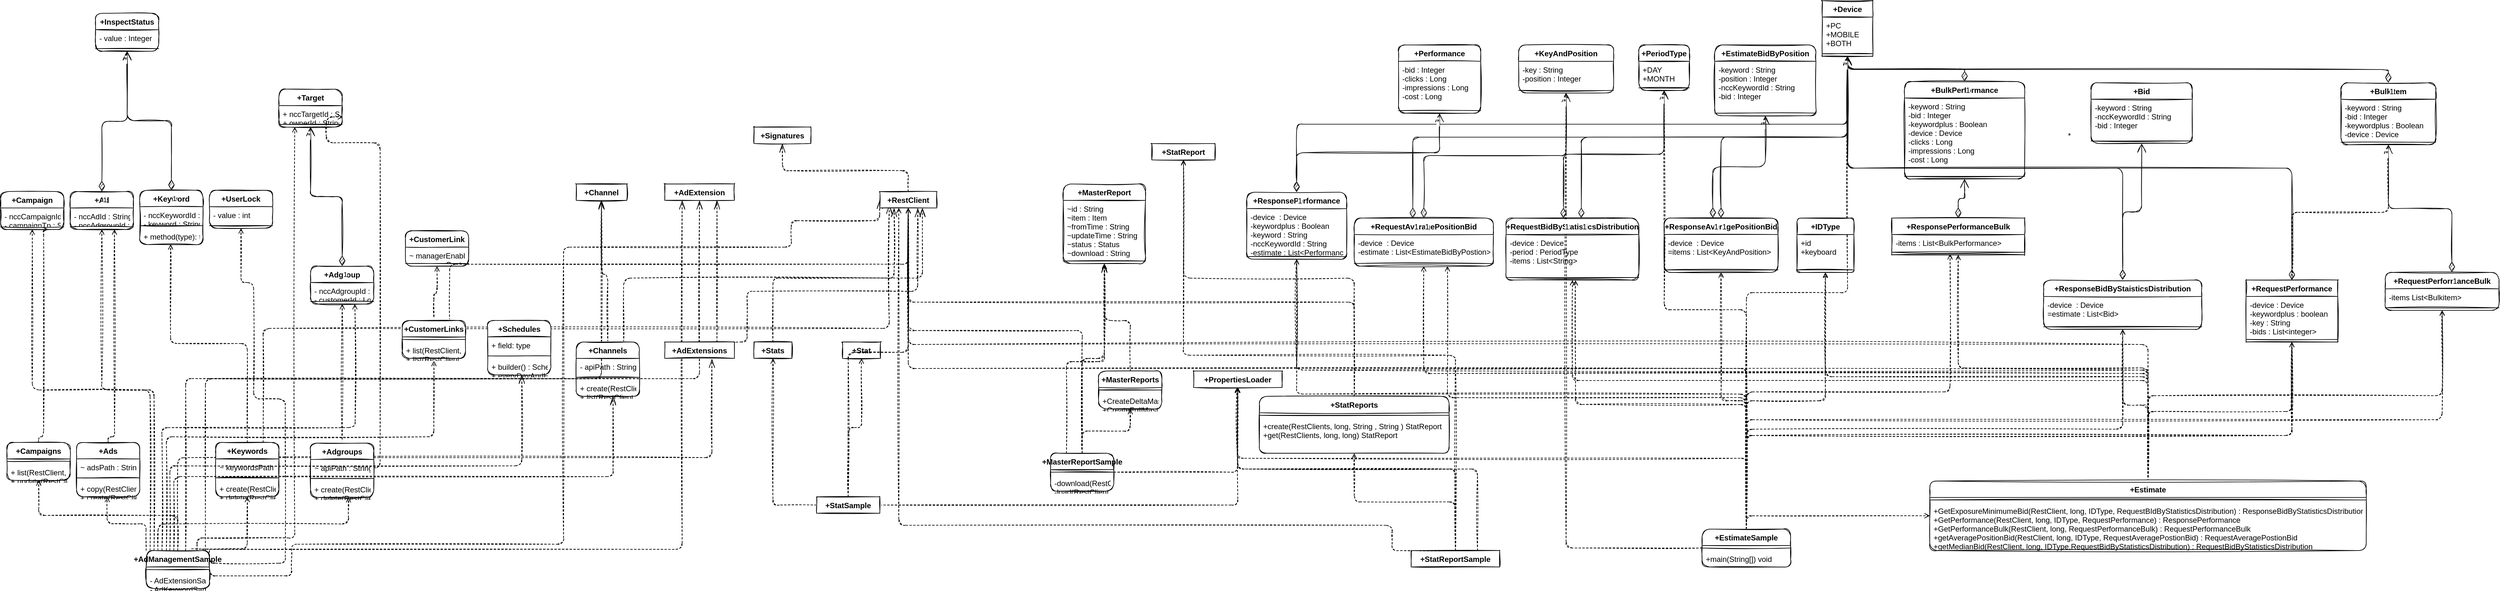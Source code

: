 <mxfile version="15.5.1" type="github">
  <diagram id="C5RBs43oDa-KdzZeNtuy" name="Page-1">
    <mxGraphModel dx="1998" dy="1019" grid="1" gridSize="10" guides="1" tooltips="1" connect="1" arrows="1" fold="1" page="1" pageScale="1" pageWidth="1390" pageHeight="980" math="0" shadow="0">
      <root>
        <mxCell id="WIyWlLk6GJQsqaUBKTNV-0" />
        <mxCell id="WIyWlLk6GJQsqaUBKTNV-1" parent="WIyWlLk6GJQsqaUBKTNV-0" />
        <mxCell id="7ZvF9bT9IcwRX-JwGskH-4" value="+Campaign" style="swimlane;fontStyle=1;align=center;verticalAlign=top;childLayout=stackLayout;horizontal=1;startSize=26;horizontalStack=0;resizeParent=1;resizeParentMax=0;resizeLast=0;collapsible=1;marginBottom=0;rounded=1;sketch=1;" parent="WIyWlLk6GJQsqaUBKTNV-1" vertex="1">
          <mxGeometry x="10" y="322" width="100" height="60" as="geometry">
            <mxRectangle x="10" y="382" width="90" height="26" as="alternateBounds" />
          </mxGeometry>
        </mxCell>
        <mxCell id="7ZvF9bT9IcwRX-JwGskH-5" value="- nccCampaignId : String&#xa;- campaignTp : String&#xa;- customerId : Long&#xa;- name : String&#xa;- userLock : Boolean&#xa;- deliveryMethod : String&#xa;- useDailyBudget : Boolean&#xa;- dailyBudget : Long&#xa;- usePeriod : Boolean&#xa;- periodStartDt : Date&#xa;- periodEndDt : Date" style="text;strokeColor=none;fillColor=none;align=left;verticalAlign=top;spacingLeft=4;spacingRight=4;overflow=hidden;rotatable=0;points=[[0,0.5],[1,0.5]];portConstraint=eastwest;rounded=1;sketch=1;" parent="7ZvF9bT9IcwRX-JwGskH-4" vertex="1">
          <mxGeometry y="26" width="100" height="26" as="geometry" />
        </mxCell>
        <mxCell id="7ZvF9bT9IcwRX-JwGskH-6" value="" style="line;strokeWidth=1;fillColor=none;align=left;verticalAlign=middle;spacingTop=-1;spacingLeft=3;spacingRight=3;rotatable=0;labelPosition=right;points=[];portConstraint=eastwest;rounded=1;sketch=1;" parent="7ZvF9bT9IcwRX-JwGskH-4" vertex="1">
          <mxGeometry y="52" width="100" height="8" as="geometry" />
        </mxCell>
        <mxCell id="7ZvF9bT9IcwRX-JwGskH-8" value="+Ad" style="swimlane;fontStyle=1;align=center;verticalAlign=top;childLayout=stackLayout;horizontal=1;startSize=26;horizontalStack=0;resizeParent=1;resizeParentMax=0;resizeLast=0;collapsible=1;marginBottom=0;rounded=1;sketch=1;" parent="WIyWlLk6GJQsqaUBKTNV-1" vertex="1">
          <mxGeometry x="120" y="322" width="100" height="60" as="geometry">
            <mxRectangle x="120" y="322" width="50" height="26" as="alternateBounds" />
          </mxGeometry>
        </mxCell>
        <mxCell id="7ZvF9bT9IcwRX-JwGskH-9" value="- nccAdId : String&#xa;- nccAdgroupId : String&#xa;- customerId : Long&#xa;- inspectStatus : InspectStatus&#xa;- type : String&#xa;- ad : Map&lt;String, Object&gt;&#xa;- userLock : Boolean&#xa;- inspectRequestMsg : String&#xa;" style="text;strokeColor=none;fillColor=none;align=left;verticalAlign=top;spacingLeft=4;spacingRight=4;overflow=hidden;rotatable=0;points=[[0,0.5],[1,0.5]];portConstraint=eastwest;rounded=1;sketch=1;" parent="7ZvF9bT9IcwRX-JwGskH-8" vertex="1">
          <mxGeometry y="26" width="100" height="26" as="geometry" />
        </mxCell>
        <mxCell id="7ZvF9bT9IcwRX-JwGskH-10" value="" style="line;strokeWidth=1;fillColor=none;align=left;verticalAlign=middle;spacingTop=-1;spacingLeft=3;spacingRight=3;rotatable=0;labelPosition=right;points=[];portConstraint=eastwest;rounded=1;sketch=1;" parent="7ZvF9bT9IcwRX-JwGskH-8" vertex="1">
          <mxGeometry y="52" width="100" height="8" as="geometry" />
        </mxCell>
        <mxCell id="idtFsPLVlB8KMN15-Iu1-111" style="edgeStyle=orthogonalEdgeStyle;orthogonalLoop=1;jettySize=auto;html=1;entryX=0.5;entryY=1;entryDx=0;entryDy=0;dashed=1;fontSize=11;verticalAlign=middle;endFill=0;endArrow=open;exitX=0.5;exitY=0;exitDx=0;exitDy=0;sketch=1;startArrow=none;" edge="1" parent="WIyWlLk6GJQsqaUBKTNV-1" source="idtFsPLVlB8KMN15-Iu1-2" target="idtFsPLVlB8KMN15-Iu1-30">
          <mxGeometry relative="1" as="geometry" />
        </mxCell>
        <mxCell id="idtFsPLVlB8KMN15-Iu1-112" style="edgeStyle=orthogonalEdgeStyle;orthogonalLoop=1;jettySize=auto;html=1;entryX=0.5;entryY=1;entryDx=0;entryDy=0;dashed=1;fontSize=11;verticalAlign=middle;endFill=0;endArrow=open;exitX=0.5;exitY=0;exitDx=0;exitDy=0;sketch=1;" edge="1" parent="WIyWlLk6GJQsqaUBKTNV-1" source="-4e21ovLT8-M-5KT2Jtu-19" target="-4e21ovLT8-M-5KT2Jtu-39">
          <mxGeometry relative="1" as="geometry" />
        </mxCell>
        <mxCell id="idtFsPLVlB8KMN15-Iu1-113" style="edgeStyle=orthogonalEdgeStyle;orthogonalLoop=1;jettySize=auto;html=1;entryX=0.5;entryY=1;entryDx=0;entryDy=0;dashed=1;fontSize=11;verticalAlign=middle;endFill=0;endArrow=open;exitX=0.5;exitY=0;exitDx=0;exitDy=0;sketch=1;" edge="1" parent="WIyWlLk6GJQsqaUBKTNV-1" source="-4e21ovLT8-M-5KT2Jtu-19" target="idtFsPLVlB8KMN15-Iu1-2">
          <mxGeometry relative="1" as="geometry" />
        </mxCell>
        <mxCell id="idtFsPLVlB8KMN15-Iu1-114" style="edgeStyle=orthogonalEdgeStyle;orthogonalLoop=1;jettySize=auto;html=1;entryX=0.5;entryY=1;entryDx=0;entryDy=0;dashed=1;fontSize=11;verticalAlign=middle;endFill=0;endArrow=open;exitX=0.5;exitY=0;exitDx=0;exitDy=0;sketch=1;" edge="1" parent="WIyWlLk6GJQsqaUBKTNV-1" source="-4e21ovLT8-M-5KT2Jtu-19" target="idtFsPLVlB8KMN15-Iu1-13">
          <mxGeometry relative="1" as="geometry" />
        </mxCell>
        <mxCell id="idtFsPLVlB8KMN15-Iu1-115" style="edgeStyle=orthogonalEdgeStyle;orthogonalLoop=1;jettySize=auto;html=1;entryX=0.438;entryY=0.89;entryDx=0;entryDy=0;entryPerimeter=0;dashed=1;fontSize=11;verticalAlign=middle;exitX=0.5;exitY=0;exitDx=0;exitDy=0;endFill=0;endArrow=open;sketch=1;" edge="1" parent="WIyWlLk6GJQsqaUBKTNV-1" source="-4e21ovLT8-M-5KT2Jtu-19" target="idtFsPLVlB8KMN15-Iu1-18">
          <mxGeometry relative="1" as="geometry" />
        </mxCell>
        <mxCell id="idtFsPLVlB8KMN15-Iu1-116" style="edgeStyle=orthogonalEdgeStyle;orthogonalLoop=1;jettySize=auto;html=1;entryX=0.5;entryY=1;entryDx=0;entryDy=0;dashed=1;fontSize=12;verticalAlign=middle;exitX=0.5;exitY=0;exitDx=0;exitDy=0;sketch=1;" edge="1" parent="WIyWlLk6GJQsqaUBKTNV-1" source="-4e21ovLT8-M-5KT2Jtu-19" target="-4e21ovLT8-M-5KT2Jtu-35">
          <mxGeometry relative="1" as="geometry" />
        </mxCell>
        <mxCell id="idtFsPLVlB8KMN15-Iu1-117" style="edgeStyle=orthogonalEdgeStyle;orthogonalLoop=1;jettySize=auto;html=1;dashed=1;fontSize=11;verticalAlign=middle;endFill=0;endArrow=open;exitX=0.5;exitY=0;exitDx=0;exitDy=0;sketch=1;" edge="1" parent="WIyWlLk6GJQsqaUBKTNV-1" source="-4e21ovLT8-M-5KT2Jtu-19" target="-4e21ovLT8-M-5KT2Jtu-23">
          <mxGeometry relative="1" as="geometry" />
        </mxCell>
        <mxCell id="idtFsPLVlB8KMN15-Iu1-118" style="edgeStyle=orthogonalEdgeStyle;orthogonalLoop=1;jettySize=auto;html=1;entryX=0.5;entryY=1;entryDx=0;entryDy=0;dashed=1;fontSize=11;verticalAlign=middle;endFill=0;endArrow=open;sketch=1;" edge="1" parent="WIyWlLk6GJQsqaUBKTNV-1" source="-4e21ovLT8-M-5KT2Jtu-19" target="idtFsPLVlB8KMN15-Iu1-10">
          <mxGeometry relative="1" as="geometry" />
        </mxCell>
        <mxCell id="idtFsPLVlB8KMN15-Iu1-119" style="edgeStyle=orthogonalEdgeStyle;orthogonalLoop=1;jettySize=auto;html=1;entryX=0.523;entryY=1.036;entryDx=0;entryDy=0;entryPerimeter=0;dashed=1;fontSize=11;verticalAlign=middle;endFill=0;endArrow=open;sketch=1;" edge="1" parent="WIyWlLk6GJQsqaUBKTNV-1" source="-4e21ovLT8-M-5KT2Jtu-19" target="idtFsPLVlB8KMN15-Iu1-21">
          <mxGeometry relative="1" as="geometry" />
        </mxCell>
        <mxCell id="idtFsPLVlB8KMN15-Iu1-120" style="edgeStyle=orthogonalEdgeStyle;orthogonalLoop=1;jettySize=auto;html=1;entryX=0.67;entryY=1;entryDx=0;entryDy=0;entryPerimeter=0;dashed=1;fontSize=11;verticalAlign=middle;endFill=0;endArrow=open;sketch=1;" edge="1" parent="WIyWlLk6GJQsqaUBKTNV-1" source="-4e21ovLT8-M-5KT2Jtu-19" target="-4e21ovLT8-M-5KT2Jtu-53">
          <mxGeometry relative="1" as="geometry" />
        </mxCell>
        <mxCell id="idtFsPLVlB8KMN15-Iu1-121" style="edgeStyle=orthogonalEdgeStyle;orthogonalLoop=1;jettySize=auto;html=1;entryX=0.5;entryY=1;entryDx=0;entryDy=0;dashed=1;fontSize=11;verticalAlign=middle;endFill=0;endArrow=open;exitX=0.5;exitY=0;exitDx=0;exitDy=0;sketch=1;" edge="1" parent="WIyWlLk6GJQsqaUBKTNV-1" source="-4e21ovLT8-M-5KT2Jtu-19" target="idtFsPLVlB8KMN15-Iu1-7">
          <mxGeometry relative="1" as="geometry" />
        </mxCell>
        <mxCell id="idtFsPLVlB8KMN15-Iu1-122" style="edgeStyle=orthogonalEdgeStyle;orthogonalLoop=1;jettySize=auto;html=1;entryX=0.5;entryY=1;entryDx=0;entryDy=0;dashed=1;fontSize=12;verticalAlign=middle;exitX=0.5;exitY=0;exitDx=0;exitDy=0;sketch=1;" edge="1" parent="WIyWlLk6GJQsqaUBKTNV-1" source="-4e21ovLT8-M-5KT2Jtu-19" target="idtFsPLVlB8KMN15-Iu1-45">
          <mxGeometry relative="1" as="geometry" />
        </mxCell>
        <mxCell id="idtFsPLVlB8KMN15-Iu1-126" style="edgeStyle=orthogonalEdgeStyle;orthogonalLoop=1;jettySize=auto;html=1;entryX=0.5;entryY=1;entryDx=0;entryDy=0;dashed=1;fontSize=12;verticalAlign=middle;sketch=1;" edge="1" parent="WIyWlLk6GJQsqaUBKTNV-1" source="-4e21ovLT8-M-5KT2Jtu-19" target="idtFsPLVlB8KMN15-Iu1-123">
          <mxGeometry relative="1" as="geometry" />
        </mxCell>
        <mxCell id="idtFsPLVlB8KMN15-Iu1-127" style="edgeStyle=orthogonalEdgeStyle;orthogonalLoop=1;jettySize=auto;html=1;entryX=0.5;entryY=1;entryDx=0;entryDy=0;dashed=1;fontSize=12;verticalAlign=middle;exitX=0.5;exitY=0;exitDx=0;exitDy=0;sketch=1;" edge="1" parent="WIyWlLk6GJQsqaUBKTNV-1" source="-4e21ovLT8-M-5KT2Jtu-19" target="idtFsPLVlB8KMN15-Iu1-48">
          <mxGeometry relative="1" as="geometry" />
        </mxCell>
        <mxCell id="idtFsPLVlB8KMN15-Iu1-128" style="edgeStyle=orthogonalEdgeStyle;orthogonalLoop=1;jettySize=auto;html=1;dashed=1;fontSize=11;verticalAlign=middle;endFill=0;endArrow=open;exitX=0.5;exitY=0;exitDx=0;exitDy=0;sketch=1;" edge="1" parent="WIyWlLk6GJQsqaUBKTNV-1" source="-4e21ovLT8-M-5KT2Jtu-19" target="IsPKWjWjbbhWOZvx0KAc-53">
          <mxGeometry relative="1" as="geometry" />
        </mxCell>
        <mxCell id="idtFsPLVlB8KMN15-Iu1-130" style="edgeStyle=orthogonalEdgeStyle;orthogonalLoop=1;jettySize=auto;html=1;entryX=0.493;entryY=1;entryDx=0;entryDy=0;entryPerimeter=0;dashed=1;fontSize=11;verticalAlign=middle;endFill=0;endArrow=open;exitX=0.5;exitY=0;exitDx=0;exitDy=0;sketch=1;" edge="1" parent="WIyWlLk6GJQsqaUBKTNV-1" source="-4e21ovLT8-M-5KT2Jtu-19" target="-4e21ovLT8-M-5KT2Jtu-34">
          <mxGeometry relative="1" as="geometry" />
        </mxCell>
        <mxCell id="-4e21ovLT8-M-5KT2Jtu-19" value="+EstimateSample" style="swimlane;fontStyle=1;align=center;verticalAlign=top;childLayout=stackLayout;horizontal=1;startSize=26;horizontalStack=0;resizeParent=1;resizeParentMax=0;resizeLast=0;collapsible=1;marginBottom=0;rounded=1;sketch=1;" parent="WIyWlLk6GJQsqaUBKTNV-1" vertex="1">
          <mxGeometry x="2700" y="856" width="140" height="60" as="geometry">
            <mxRectangle x="2600" y="890" width="130" height="26" as="alternateBounds" />
          </mxGeometry>
        </mxCell>
        <mxCell id="-4e21ovLT8-M-5KT2Jtu-21" value="" style="line;strokeWidth=1;fillColor=none;align=left;verticalAlign=middle;spacingTop=-1;spacingLeft=3;spacingRight=3;rotatable=0;labelPosition=right;points=[];portConstraint=eastwest;rounded=1;sketch=1;" parent="-4e21ovLT8-M-5KT2Jtu-19" vertex="1">
          <mxGeometry y="26" width="140" height="8" as="geometry" />
        </mxCell>
        <mxCell id="-4e21ovLT8-M-5KT2Jtu-22" value="+main(String[]) void" style="text;strokeColor=none;fillColor=none;align=left;verticalAlign=top;spacingLeft=4;spacingRight=4;overflow=hidden;rotatable=0;points=[[0,0.5],[1,0.5]];portConstraint=eastwest;rounded=1;sketch=1;" parent="-4e21ovLT8-M-5KT2Jtu-19" vertex="1">
          <mxGeometry y="34" width="140" height="26" as="geometry" />
        </mxCell>
        <mxCell id="idtFsPLVlB8KMN15-Iu1-139" style="edgeStyle=orthogonalEdgeStyle;orthogonalLoop=1;jettySize=auto;html=1;dashed=1;fontSize=11;verticalAlign=middle;entryX=0.5;entryY=1;entryDx=0;entryDy=0;endFill=0;endArrow=open;exitX=0.5;exitY=0;exitDx=0;exitDy=0;sketch=1;" edge="1" parent="WIyWlLk6GJQsqaUBKTNV-1" source="-4e21ovLT8-M-5KT2Jtu-23" target="-4e21ovLT8-M-5KT2Jtu-39">
          <mxGeometry relative="1" as="geometry">
            <mxPoint x="3160" y="400" as="targetPoint" />
          </mxGeometry>
        </mxCell>
        <mxCell id="idtFsPLVlB8KMN15-Iu1-140" style="edgeStyle=orthogonalEdgeStyle;orthogonalLoop=1;jettySize=auto;html=1;exitX=0.5;exitY=0;exitDx=0;exitDy=0;dashed=1;fontSize=11;verticalAlign=middle;endArrow=open;endFill=0;entryX=0.5;entryY=1;entryDx=0;entryDy=0;sketch=1;" edge="1" parent="WIyWlLk6GJQsqaUBKTNV-1" source="-4e21ovLT8-M-5KT2Jtu-23" target="idtFsPLVlB8KMN15-Iu1-2">
          <mxGeometry relative="1" as="geometry">
            <mxPoint x="3220" y="460" as="targetPoint" />
          </mxGeometry>
        </mxCell>
        <mxCell id="idtFsPLVlB8KMN15-Iu1-141" style="edgeStyle=orthogonalEdgeStyle;orthogonalLoop=1;jettySize=auto;html=1;exitX=0.5;exitY=0;exitDx=0;exitDy=0;dashed=1;fontSize=11;verticalAlign=middle;endArrow=open;endFill=0;entryX=0.5;entryY=1;entryDx=0;entryDy=0;sketch=1;" edge="1" parent="WIyWlLk6GJQsqaUBKTNV-1" source="-4e21ovLT8-M-5KT2Jtu-23" target="idtFsPLVlB8KMN15-Iu1-13">
          <mxGeometry relative="1" as="geometry">
            <mxPoint x="3170" y="440" as="targetPoint" />
          </mxGeometry>
        </mxCell>
        <mxCell id="idtFsPLVlB8KMN15-Iu1-142" style="edgeStyle=orthogonalEdgeStyle;orthogonalLoop=1;jettySize=auto;html=1;entryX=0.5;entryY=1;entryDx=0;entryDy=0;dashed=1;fontSize=12;verticalAlign=middle;endArrow=open;endFill=0;sketch=1;" edge="1" parent="WIyWlLk6GJQsqaUBKTNV-1" source="-4e21ovLT8-M-5KT2Jtu-23" target="idtFsPLVlB8KMN15-Iu1-16">
          <mxGeometry relative="1" as="geometry" />
        </mxCell>
        <mxCell id="idtFsPLVlB8KMN15-Iu1-143" style="edgeStyle=orthogonalEdgeStyle;orthogonalLoop=1;jettySize=auto;html=1;entryX=0.5;entryY=1;entryDx=0;entryDy=0;dashed=1;fontSize=11;verticalAlign=middle;endFill=0;endArrow=open;exitX=0.5;exitY=0;exitDx=0;exitDy=0;sketch=1;" edge="1" parent="WIyWlLk6GJQsqaUBKTNV-1" source="-4e21ovLT8-M-5KT2Jtu-23" target="-4e21ovLT8-M-5KT2Jtu-35">
          <mxGeometry relative="1" as="geometry" />
        </mxCell>
        <mxCell id="idtFsPLVlB8KMN15-Iu1-145" style="edgeStyle=orthogonalEdgeStyle;orthogonalLoop=1;jettySize=auto;html=1;dashed=1;fontSize=11;verticalAlign=middle;endFill=0;endArrow=open;exitX=0.5;exitY=0;exitDx=0;exitDy=0;sketch=1;" edge="1" parent="WIyWlLk6GJQsqaUBKTNV-1" source="-4e21ovLT8-M-5KT2Jtu-23" target="idtFsPLVlB8KMN15-Iu1-19">
          <mxGeometry relative="1" as="geometry">
            <mxPoint x="2440" y="390" as="targetPoint" />
          </mxGeometry>
        </mxCell>
        <mxCell id="idtFsPLVlB8KMN15-Iu1-146" style="edgeStyle=orthogonalEdgeStyle;orthogonalLoop=1;jettySize=auto;html=1;entryX=0.5;entryY=1;entryDx=0;entryDy=0;dashed=1;fontSize=11;verticalAlign=middle;endFill=0;endArrow=open;exitX=0.5;exitY=0;exitDx=0;exitDy=0;sketch=1;" edge="1" parent="WIyWlLk6GJQsqaUBKTNV-1" source="-4e21ovLT8-M-5KT2Jtu-23" target="-4e21ovLT8-M-5KT2Jtu-51">
          <mxGeometry relative="1" as="geometry" />
        </mxCell>
        <mxCell id="idtFsPLVlB8KMN15-Iu1-147" style="edgeStyle=orthogonalEdgeStyle;orthogonalLoop=1;jettySize=auto;html=1;dashed=1;fontSize=11;verticalAlign=middle;endFill=0;endArrow=open;entryX=0.5;entryY=1;entryDx=0;entryDy=0;exitX=0.5;exitY=0;exitDx=0;exitDy=0;sketch=1;" edge="1" parent="WIyWlLk6GJQsqaUBKTNV-1" source="-4e21ovLT8-M-5KT2Jtu-23" target="idtFsPLVlB8KMN15-Iu1-7">
          <mxGeometry relative="1" as="geometry">
            <mxPoint x="2170" y="390" as="targetPoint" />
          </mxGeometry>
        </mxCell>
        <mxCell id="idtFsPLVlB8KMN15-Iu1-148" style="edgeStyle=orthogonalEdgeStyle;orthogonalLoop=1;jettySize=auto;html=1;dashed=1;fontSize=11;verticalAlign=middle;endFill=0;endArrow=open;exitX=0.5;exitY=0;exitDx=0;exitDy=0;sketch=1;" edge="1" parent="WIyWlLk6GJQsqaUBKTNV-1" source="-4e21ovLT8-M-5KT2Jtu-23" target="IsPKWjWjbbhWOZvx0KAc-53">
          <mxGeometry relative="1" as="geometry">
            <mxPoint x="1520" y="410" as="targetPoint" />
          </mxGeometry>
        </mxCell>
        <mxCell id="-4e21ovLT8-M-5KT2Jtu-23" value="+Estimate" style="swimlane;fontStyle=1;align=center;verticalAlign=top;childLayout=stackLayout;horizontal=1;startSize=26;horizontalStack=0;resizeParent=1;resizeParentMax=0;resizeLast=0;collapsible=1;marginBottom=0;rounded=1;sketch=1;" parent="WIyWlLk6GJQsqaUBKTNV-1" vertex="1">
          <mxGeometry x="3060" y="780" width="690" height="110" as="geometry" />
        </mxCell>
        <mxCell id="-4e21ovLT8-M-5KT2Jtu-25" value="" style="line;strokeWidth=1;fillColor=none;align=left;verticalAlign=middle;spacingTop=-1;spacingLeft=3;spacingRight=3;rotatable=0;labelPosition=right;points=[];portConstraint=eastwest;rounded=1;sketch=1;" parent="-4e21ovLT8-M-5KT2Jtu-23" vertex="1">
          <mxGeometry y="26" width="690" height="8" as="geometry" />
        </mxCell>
        <mxCell id="-4e21ovLT8-M-5KT2Jtu-26" value="+GetExposureMinimumeBid(RestClient, long, IDType, RequestBIdByStatisticsDistribution) : ResponseBidByStatisticsDistribution&#xa;+GetPerformance(RestClient, long, IDType, RequestPerformance) : ResponsePerformance&#xa;+GetPerformanceBulk(RestClient, long, RequestPerformanceBulk) : RequestPerformanceBulk&#xa;+getAveragePositionBid(RestClient, long, IDType, RequestAveragePostionBid) : RequestAveragePostionBid&#xa;+getMedianBid(RestClient, long, IDType,RequestBidByStatisticsDistribution) : RequestBidByStatisticsDistribution" style="text;strokeColor=none;fillColor=none;align=left;verticalAlign=top;spacingLeft=4;spacingRight=4;overflow=hidden;rotatable=0;points=[[0,0.5],[1,0.5]];portConstraint=eastwest;rounded=1;sketch=1;" parent="-4e21ovLT8-M-5KT2Jtu-23" vertex="1">
          <mxGeometry y="34" width="690" height="76" as="geometry" />
        </mxCell>
        <mxCell id="-4e21ovLT8-M-5KT2Jtu-31" value="+PropertiesLoader" style="swimlane;fontStyle=1;align=center;verticalAlign=top;childLayout=stackLayout;horizontal=1;startSize=26;horizontalStack=0;resizeParent=1;resizeParentMax=0;resizeLast=0;collapsible=1;marginBottom=0;rounded=1;sketch=1;" parent="WIyWlLk6GJQsqaUBKTNV-1" vertex="1" collapsed="1">
          <mxGeometry x="1896" y="606" width="140" height="26" as="geometry">
            <mxRectangle x="1896" y="606" width="100" height="60" as="alternateBounds" />
          </mxGeometry>
        </mxCell>
        <mxCell id="-4e21ovLT8-M-5KT2Jtu-33" value="" style="line;strokeWidth=1;fillColor=none;align=left;verticalAlign=middle;spacingTop=-1;spacingLeft=3;spacingRight=3;rotatable=0;labelPosition=right;points=[];portConstraint=eastwest;rounded=1;sketch=1;" parent="-4e21ovLT8-M-5KT2Jtu-31" vertex="1">
          <mxGeometry y="26" width="140" height="8" as="geometry" />
        </mxCell>
        <mxCell id="-4e21ovLT8-M-5KT2Jtu-34" value="-classLoader() ClassLoader&#xa;+fromResourse(String) Properties" style="text;strokeColor=none;fillColor=none;align=left;verticalAlign=top;spacingLeft=4;spacingRight=4;overflow=hidden;rotatable=0;points=[[0,0.5],[1,0.5]];portConstraint=eastwest;rounded=1;sketch=1;" parent="-4e21ovLT8-M-5KT2Jtu-31" vertex="1">
          <mxGeometry y="34" width="140" height="26" as="geometry" />
        </mxCell>
        <mxCell id="-4e21ovLT8-M-5KT2Jtu-35" value="+IDType" style="swimlane;fontStyle=1;align=center;verticalAlign=top;childLayout=stackLayout;horizontal=1;startSize=26;horizontalStack=0;resizeParent=1;resizeParentMax=0;resizeLast=0;collapsible=1;marginBottom=0;rounded=1;sketch=1;arcSize=7;" parent="WIyWlLk6GJQsqaUBKTNV-1" vertex="1">
          <mxGeometry x="2850" y="364" width="90" height="86" as="geometry" />
        </mxCell>
        <mxCell id="-4e21ovLT8-M-5KT2Jtu-36" value="+id&#xa;+keyboard" style="text;strokeColor=none;fillColor=none;align=left;verticalAlign=top;spacingLeft=4;spacingRight=4;overflow=hidden;rotatable=0;points=[[0,0.5],[1,0.5]];portConstraint=eastwest;rounded=1;sketch=1;" parent="-4e21ovLT8-M-5KT2Jtu-35" vertex="1">
          <mxGeometry y="26" width="90" height="52" as="geometry" />
        </mxCell>
        <mxCell id="-4e21ovLT8-M-5KT2Jtu-37" value="" style="line;strokeWidth=1;fillColor=none;align=left;verticalAlign=middle;spacingTop=-1;spacingLeft=3;spacingRight=3;rotatable=0;labelPosition=right;points=[];portConstraint=eastwest;rounded=1;sketch=1;" parent="-4e21ovLT8-M-5KT2Jtu-35" vertex="1">
          <mxGeometry y="78" width="90" height="8" as="geometry" />
        </mxCell>
        <mxCell id="-4e21ovLT8-M-5KT2Jtu-39" value="+RequestPerformanceBulk" style="swimlane;fontStyle=1;align=center;verticalAlign=top;childLayout=stackLayout;horizontal=1;startSize=26;horizontalStack=0;resizeParent=1;resizeParentMax=0;resizeLast=0;collapsible=1;marginBottom=0;rounded=1;sketch=1;" parent="WIyWlLk6GJQsqaUBKTNV-1" vertex="1">
          <mxGeometry x="3780" y="450" width="180" height="60" as="geometry" />
        </mxCell>
        <mxCell id="-4e21ovLT8-M-5KT2Jtu-40" value="-items List&lt;Bulkitem&gt;" style="text;strokeColor=none;fillColor=none;align=left;verticalAlign=top;spacingLeft=4;spacingRight=4;overflow=hidden;rotatable=0;points=[[0,0.5],[1,0.5]];portConstraint=eastwest;rounded=1;sketch=1;" parent="-4e21ovLT8-M-5KT2Jtu-39" vertex="1">
          <mxGeometry y="26" width="180" height="26" as="geometry" />
        </mxCell>
        <mxCell id="-4e21ovLT8-M-5KT2Jtu-41" value="" style="line;strokeWidth=1;fillColor=none;align=left;verticalAlign=middle;spacingTop=-1;spacingLeft=3;spacingRight=3;rotatable=0;labelPosition=right;points=[];portConstraint=eastwest;rounded=1;sketch=1;" parent="-4e21ovLT8-M-5KT2Jtu-39" vertex="1">
          <mxGeometry y="52" width="180" height="8" as="geometry" />
        </mxCell>
        <mxCell id="IsPKWjWjbbhWOZvx0KAc-90" style="edgeStyle=orthogonalEdgeStyle;orthogonalLoop=1;jettySize=auto;html=1;dashed=1;endArrow=open;endFill=0;entryX=0.6;entryY=0.982;entryDx=0;entryDy=0;entryPerimeter=0;exitX=0.188;exitY=0;exitDx=0;exitDy=0;exitPerimeter=0;sketch=1;" edge="1" parent="WIyWlLk6GJQsqaUBKTNV-1" source="7ZvF9bT9IcwRX-JwGskH-13" target="IsPKWjWjbbhWOZvx0KAc-7">
          <mxGeometry relative="1" as="geometry">
            <mxPoint x="560" y="807" as="targetPoint" />
          </mxGeometry>
        </mxCell>
        <mxCell id="IsPKWjWjbbhWOZvx0KAc-91" style="edgeStyle=orthogonalEdgeStyle;orthogonalLoop=1;jettySize=auto;html=1;exitX=0.718;exitY=-0.046;exitDx=0;exitDy=0;dashed=1;endArrow=open;endFill=0;entryX=0.5;entryY=1;entryDx=0;entryDy=0;exitPerimeter=0;sketch=1;" edge="1" parent="WIyWlLk6GJQsqaUBKTNV-1" source="7ZvF9bT9IcwRX-JwGskH-13" target="IsPKWjWjbbhWOZvx0KAc-0">
          <mxGeometry relative="1" as="geometry">
            <mxPoint x="430" y="810" as="targetPoint" />
          </mxGeometry>
        </mxCell>
        <mxCell id="IsPKWjWjbbhWOZvx0KAc-92" style="edgeStyle=orthogonalEdgeStyle;orthogonalLoop=1;jettySize=auto;html=1;dashed=1;endArrow=open;endFill=0;entryX=0.502;entryY=1;entryDx=0;entryDy=0;entryPerimeter=0;sketch=1;" edge="1" parent="WIyWlLk6GJQsqaUBKTNV-1" source="7ZvF9bT9IcwRX-JwGskH-13" target="7ZvF9bT9IcwRX-JwGskH-32">
          <mxGeometry relative="1" as="geometry">
            <mxPoint x="140" y="790" as="targetPoint" />
            <mxPoint x="298" y="930" as="sourcePoint" />
          </mxGeometry>
        </mxCell>
        <mxCell id="IsPKWjWjbbhWOZvx0KAc-93" style="edgeStyle=orthogonalEdgeStyle;orthogonalLoop=1;jettySize=auto;html=1;exitX=0;exitY=0;exitDx=0;exitDy=0;dashed=1;endArrow=open;endFill=0;entryX=0.486;entryY=1;entryDx=0;entryDy=0;entryPerimeter=0;sketch=1;" edge="1" parent="WIyWlLk6GJQsqaUBKTNV-1" source="7ZvF9bT9IcwRX-JwGskH-13" target="7ZvF9bT9IcwRX-JwGskH-36">
          <mxGeometry relative="1" as="geometry">
            <mxPoint x="290" y="810" as="targetPoint" />
          </mxGeometry>
        </mxCell>
        <mxCell id="IsPKWjWjbbhWOZvx0KAc-94" style="edgeStyle=orthogonalEdgeStyle;orthogonalLoop=1;jettySize=auto;html=1;exitX=0.063;exitY=0;exitDx=0;exitDy=0;dashed=1;endArrow=open;endFill=0;entryX=0.5;entryY=1;entryDx=0;entryDy=0;exitPerimeter=0;sketch=1;" edge="1" parent="WIyWlLk6GJQsqaUBKTNV-1" source="7ZvF9bT9IcwRX-JwGskH-13" target="7ZvF9bT9IcwRX-JwGskH-4">
          <mxGeometry relative="1" as="geometry">
            <mxPoint x="70" y="620" as="targetPoint" />
          </mxGeometry>
        </mxCell>
        <mxCell id="IsPKWjWjbbhWOZvx0KAc-96" style="edgeStyle=orthogonalEdgeStyle;orthogonalLoop=1;jettySize=auto;html=1;exitX=0.125;exitY=0;exitDx=0;exitDy=0;entryX=0.5;entryY=1;entryDx=0;entryDy=0;dashed=1;endArrow=open;endFill=0;exitPerimeter=0;sketch=1;" edge="1" parent="WIyWlLk6GJQsqaUBKTNV-1" source="7ZvF9bT9IcwRX-JwGskH-13" target="7ZvF9bT9IcwRX-JwGskH-8">
          <mxGeometry relative="1" as="geometry" />
        </mxCell>
        <mxCell id="IsPKWjWjbbhWOZvx0KAc-102" style="edgeStyle=orthogonalEdgeStyle;orthogonalLoop=1;jettySize=auto;html=1;exitX=1;exitY=0;exitDx=0;exitDy=0;entryX=0.5;entryY=1;entryDx=0;entryDy=0;dashed=1;endArrow=open;endFill=0;sketch=1;" edge="1" parent="WIyWlLk6GJQsqaUBKTNV-1" source="7ZvF9bT9IcwRX-JwGskH-13" target="7ZvF9bT9IcwRX-JwGskH-21">
          <mxGeometry relative="1" as="geometry">
            <Array as="points">
              <mxPoint x="340" y="910" />
              <mxPoint x="460" y="910" />
              <mxPoint x="460" y="650" />
              <mxPoint x="410" y="650" />
              <mxPoint x="410" y="466" />
            </Array>
          </mxGeometry>
        </mxCell>
        <mxCell id="IsPKWjWjbbhWOZvx0KAc-107" style="edgeStyle=orthogonalEdgeStyle;orthogonalLoop=1;jettySize=auto;html=1;exitX=0.25;exitY=0;exitDx=0;exitDy=0;entryX=1;entryY=0.5;entryDx=0;entryDy=0;dashed=1;endArrow=open;endFill=0;sketch=1;" edge="1" parent="WIyWlLk6GJQsqaUBKTNV-1" source="7ZvF9bT9IcwRX-JwGskH-13">
          <mxGeometry relative="1" as="geometry">
            <mxPoint x="570" y="500" as="targetPoint" />
          </mxGeometry>
        </mxCell>
        <mxCell id="IsPKWjWjbbhWOZvx0KAc-108" style="edgeStyle=orthogonalEdgeStyle;orthogonalLoop=1;jettySize=auto;html=1;exitX=0.32;exitY=-0.003;exitDx=0;exitDy=0;entryX=0.533;entryY=1.147;entryDx=0;entryDy=0;entryPerimeter=0;dashed=1;endArrow=open;endFill=0;exitPerimeter=0;sketch=1;" edge="1" parent="WIyWlLk6GJQsqaUBKTNV-1" source="7ZvF9bT9IcwRX-JwGskH-13">
          <mxGeometry relative="1" as="geometry">
            <mxPoint x="695" y="590" as="targetPoint" />
            <Array as="points">
              <mxPoint x="272" y="710" />
              <mxPoint x="695" y="710" />
            </Array>
          </mxGeometry>
        </mxCell>
        <mxCell id="IsPKWjWjbbhWOZvx0KAc-121" style="edgeStyle=orthogonalEdgeStyle;orthogonalLoop=1;jettySize=auto;html=1;exitX=0.805;exitY=-0.015;exitDx=0;exitDy=0;dashed=1;endArrow=open;endFill=0;entryX=0.25;entryY=1;entryDx=0;entryDy=0;exitPerimeter=0;sketch=1;" edge="1" parent="WIyWlLk6GJQsqaUBKTNV-1" source="7ZvF9bT9IcwRX-JwGskH-13" target="IsPKWjWjbbhWOZvx0KAc-8">
          <mxGeometry relative="1" as="geometry">
            <mxPoint x="470" y="259.31" as="targetPoint" />
            <Array as="points">
              <mxPoint x="321" y="870" />
              <mxPoint x="475" y="870" />
            </Array>
          </mxGeometry>
        </mxCell>
        <mxCell id="IsPKWjWjbbhWOZvx0KAc-125" style="edgeStyle=orthogonalEdgeStyle;orthogonalLoop=1;jettySize=auto;html=1;exitX=0.375;exitY=0;exitDx=0;exitDy=0;entryX=0.54;entryY=0.992;entryDx=0;entryDy=0;entryPerimeter=0;startArrow=none;startFill=0;endArrow=openThin;startSize=14;endSize=12;sourcePerimeterSpacing=1;dashed=1;endFill=0;exitPerimeter=0;sketch=1;" edge="1" parent="WIyWlLk6GJQsqaUBKTNV-1" source="7ZvF9bT9IcwRX-JwGskH-13" target="IsPKWjWjbbhWOZvx0KAc-27">
          <mxGeometry relative="1" as="geometry" />
        </mxCell>
        <mxCell id="IsPKWjWjbbhWOZvx0KAc-128" style="edgeStyle=orthogonalEdgeStyle;orthogonalLoop=1;jettySize=auto;html=1;exitX=0.438;exitY=0;exitDx=0;exitDy=0;entryX=0.582;entryY=0.992;entryDx=0;entryDy=0;entryPerimeter=0;dashed=1;startFill=0;endArrow=openThin;endFill=0;startSize=14;endSize=12;sourcePerimeterSpacing=1;exitPerimeter=0;sketch=1;" edge="1" parent="WIyWlLk6GJQsqaUBKTNV-1" source="7ZvF9bT9IcwRX-JwGskH-13" target="IsPKWjWjbbhWOZvx0KAc-31">
          <mxGeometry relative="1" as="geometry" />
        </mxCell>
        <mxCell id="IsPKWjWjbbhWOZvx0KAc-129" style="edgeStyle=orthogonalEdgeStyle;orthogonalLoop=1;jettySize=auto;html=1;exitX=0.5;exitY=0;exitDx=0;exitDy=0;entryX=0.678;entryY=1.019;entryDx=0;entryDy=0;entryPerimeter=0;dashed=1;startFill=0;endArrow=openThin;endFill=0;startSize=14;endSize=12;sourcePerimeterSpacing=1;sketch=1;" edge="1" parent="WIyWlLk6GJQsqaUBKTNV-1" source="7ZvF9bT9IcwRX-JwGskH-13" target="IsPKWjWjbbhWOZvx0KAc-47">
          <mxGeometry relative="1" as="geometry" />
        </mxCell>
        <mxCell id="IsPKWjWjbbhWOZvx0KAc-130" style="edgeStyle=orthogonalEdgeStyle;orthogonalLoop=1;jettySize=auto;html=1;exitX=1;exitY=0;exitDx=0;exitDy=0;dashed=1;startFill=0;endArrow=openThin;endFill=0;startSize=14;endSize=12;sourcePerimeterSpacing=1;entryX=0;entryY=0.5;entryDx=0;entryDy=0;sketch=1;" edge="1" parent="WIyWlLk6GJQsqaUBKTNV-1" source="7ZvF9bT9IcwRX-JwGskH-13" target="IsPKWjWjbbhWOZvx0KAc-53">
          <mxGeometry relative="1" as="geometry">
            <mxPoint x="1397" y="335" as="targetPoint" />
            <Array as="points">
              <mxPoint x="470" y="930" />
              <mxPoint x="470" y="880" />
              <mxPoint x="900" y="880" />
              <mxPoint x="900" y="410" />
              <mxPoint x="1260" y="410" />
              <mxPoint x="1260" y="368" />
              <mxPoint x="1400" y="368" />
            </Array>
          </mxGeometry>
        </mxCell>
        <mxCell id="IsPKWjWjbbhWOZvx0KAc-133" style="edgeStyle=orthogonalEdgeStyle;orthogonalLoop=1;jettySize=auto;html=1;exitX=0.625;exitY=0;exitDx=0;exitDy=0;entryX=0.5;entryY=1;entryDx=0;entryDy=0;dashed=1;startFill=0;endArrow=openThin;endFill=0;startSize=14;endSize=12;sourcePerimeterSpacing=1;exitPerimeter=0;sketch=1;" edge="1" parent="WIyWlLk6GJQsqaUBKTNV-1" source="7ZvF9bT9IcwRX-JwGskH-13" target="IsPKWjWjbbhWOZvx0KAc-32">
          <mxGeometry relative="1" as="geometry" />
        </mxCell>
        <mxCell id="IsPKWjWjbbhWOZvx0KAc-135" style="edgeStyle=orthogonalEdgeStyle;orthogonalLoop=1;jettySize=auto;html=1;exitX=0.938;exitY=0;exitDx=0;exitDy=0;entryX=0.5;entryY=1;entryDx=0;entryDy=0;dashed=1;startFill=0;endArrow=openThin;endFill=0;startSize=14;endSize=12;sourcePerimeterSpacing=1;exitPerimeter=0;sketch=1;" edge="1" parent="WIyWlLk6GJQsqaUBKTNV-1" source="7ZvF9bT9IcwRX-JwGskH-13" target="IsPKWjWjbbhWOZvx0KAc-40">
          <mxGeometry relative="1" as="geometry" />
        </mxCell>
        <mxCell id="IsPKWjWjbbhWOZvx0KAc-140" style="edgeStyle=orthogonalEdgeStyle;orthogonalLoop=1;jettySize=auto;html=1;exitX=0.88;exitY=-0.031;exitDx=0;exitDy=0;entryX=0.25;entryY=1;entryDx=0;entryDy=0;dashed=1;startFill=0;endArrow=openThin;endFill=0;startSize=14;endSize=12;sourcePerimeterSpacing=1;exitPerimeter=0;sketch=1;" edge="1" parent="WIyWlLk6GJQsqaUBKTNV-1" source="7ZvF9bT9IcwRX-JwGskH-13" target="IsPKWjWjbbhWOZvx0KAc-40">
          <mxGeometry relative="1" as="geometry" />
        </mxCell>
        <mxCell id="7ZvF9bT9IcwRX-JwGskH-13" value="+AdManagementSample" style="swimlane;fontStyle=1;align=center;verticalAlign=top;childLayout=stackLayout;horizontal=1;startSize=26;horizontalStack=0;resizeParent=1;resizeParentMax=0;resizeLast=0;collapsible=1;marginBottom=0;rounded=1;sketch=1;" parent="WIyWlLk6GJQsqaUBKTNV-1" vertex="1">
          <mxGeometry x="240" y="890" width="100" height="60" as="geometry">
            <mxRectangle x="240" y="890" width="160" height="26" as="alternateBounds" />
          </mxGeometry>
        </mxCell>
        <mxCell id="7ZvF9bT9IcwRX-JwGskH-15" value="" style="line;strokeWidth=1;fillColor=none;align=left;verticalAlign=middle;spacingTop=-1;spacingLeft=3;spacingRight=3;rotatable=0;labelPosition=right;points=[];portConstraint=eastwest;rounded=1;sketch=1;" parent="7ZvF9bT9IcwRX-JwGskH-13" vertex="1">
          <mxGeometry y="26" width="100" height="8" as="geometry" />
        </mxCell>
        <mxCell id="7ZvF9bT9IcwRX-JwGskH-16" value="- AdExtensionSample(RestClient, long, String, String) : void&#xa;- AdKeywordSample(RestClient, long, String) : void&#xa;- AdSamples(RestClient, Long, String, String) : void&#xa;- TargetSamples(RestClient, long, Adgroup) : void&#xa;+ main(String []) : void" style="text;strokeColor=none;fillColor=none;align=left;verticalAlign=top;spacingLeft=4;spacingRight=4;overflow=hidden;rotatable=0;points=[[0,0.5],[1,0.5]];portConstraint=eastwest;rounded=1;sketch=1;" parent="7ZvF9bT9IcwRX-JwGskH-13" vertex="1">
          <mxGeometry y="34" width="100" height="26" as="geometry" />
        </mxCell>
        <mxCell id="idtFsPLVlB8KMN15-Iu1-217" style="edgeStyle=orthogonalEdgeStyle;orthogonalLoop=1;jettySize=auto;html=1;entryX=0.5;entryY=1;entryDx=0;entryDy=0;dashed=1;endArrow=open;endFill=0;exitX=0.5;exitY=0;exitDx=0;exitDy=0;sketch=1;" edge="1" parent="WIyWlLk6GJQsqaUBKTNV-1" source="-4e21ovLT8-M-5KT2Jtu-27" target="idtFsPLVlB8KMN15-Iu1-22">
          <mxGeometry relative="1" as="geometry" />
        </mxCell>
        <mxCell id="idtFsPLVlB8KMN15-Iu1-218" style="edgeStyle=orthogonalEdgeStyle;orthogonalLoop=1;jettySize=auto;html=1;entryX=0.5;entryY=1;entryDx=0;entryDy=0;dashed=1;endArrow=open;endFill=0;exitX=0.5;exitY=0;exitDx=0;exitDy=0;sketch=1;" edge="1" parent="WIyWlLk6GJQsqaUBKTNV-1" source="-4e21ovLT8-M-5KT2Jtu-27" target="IsPKWjWjbbhWOZvx0KAc-53">
          <mxGeometry relative="1" as="geometry" />
        </mxCell>
        <mxCell id="-4e21ovLT8-M-5KT2Jtu-27" value="+StatReports" style="swimlane;fontStyle=1;align=center;verticalAlign=top;childLayout=stackLayout;horizontal=1;startSize=26;horizontalStack=0;resizeParent=1;resizeParentMax=0;resizeLast=0;collapsible=1;marginBottom=0;rounded=1;sketch=1;" parent="WIyWlLk6GJQsqaUBKTNV-1" vertex="1">
          <mxGeometry x="2000" y="646" width="300" height="90" as="geometry">
            <mxRectangle x="2046" y="606" width="110" height="26" as="alternateBounds" />
          </mxGeometry>
        </mxCell>
        <mxCell id="-4e21ovLT8-M-5KT2Jtu-29" value="" style="line;strokeWidth=1;fillColor=none;align=left;verticalAlign=middle;spacingTop=-1;spacingLeft=3;spacingRight=3;rotatable=0;labelPosition=right;points=[];portConstraint=eastwest;rounded=1;sketch=1;" parent="-4e21ovLT8-M-5KT2Jtu-27" vertex="1">
          <mxGeometry y="26" width="300" height="8" as="geometry" />
        </mxCell>
        <mxCell id="-4e21ovLT8-M-5KT2Jtu-30" value="+create(RestClients, long, String , String ) StatReport&#xa;+get(RestClients, long, long) StatReport&#xa;" style="text;strokeColor=none;fillColor=none;align=left;verticalAlign=top;spacingLeft=4;spacingRight=4;overflow=hidden;rotatable=0;points=[[0,0.5],[1,0.5]];portConstraint=eastwest;rounded=1;sketch=1;" parent="-4e21ovLT8-M-5KT2Jtu-27" vertex="1">
          <mxGeometry y="34" width="300" height="56" as="geometry" />
        </mxCell>
        <mxCell id="7ZvF9bT9IcwRX-JwGskH-17" value="+Keyword" style="swimlane;fontStyle=1;align=center;verticalAlign=top;childLayout=stackLayout;horizontal=1;startSize=26;horizontalStack=0;resizeParent=1;resizeParentMax=0;resizeLast=0;collapsible=1;marginBottom=0;rounded=1;sketch=1;" parent="WIyWlLk6GJQsqaUBKTNV-1" vertex="1">
          <mxGeometry x="230" y="320" width="100" height="86" as="geometry">
            <mxRectangle x="240" y="320" width="80" height="26" as="alternateBounds" />
          </mxGeometry>
        </mxCell>
        <mxCell id="7ZvF9bT9IcwRX-JwGskH-18" value="- nccKeywordId : String&#xa;- keyword : String&#xa;- cumsterId : Long&#xa;- nccAdgroupId : String&#xa;- nccCampaignId : String&#xa;- links : Map&lt;String, Object&gt;&#xa;- userlock : Boolean&#xa;- inspectStatus : InspectStatus&#xa;- bidAmt : Long&#xa;- UseGroupBidAmt : Boolean&#xa;- regTm : Date&#xa;- editTm : Date&#xa;- status : String&#xa;- statusReason : String&#xa;- nccQi : NccQi&#xa;- managedKeyword : ManagedKeyword&#xa;- resultStatus : ResultStatus&#xa;" style="text;strokeColor=none;fillColor=none;align=left;verticalAlign=top;spacingLeft=4;spacingRight=4;overflow=hidden;rotatable=0;points=[[0,0.5],[1,0.5]];portConstraint=eastwest;rounded=1;sketch=1;" parent="7ZvF9bT9IcwRX-JwGskH-17" vertex="1">
          <mxGeometry y="26" width="100" height="26" as="geometry" />
        </mxCell>
        <mxCell id="7ZvF9bT9IcwRX-JwGskH-19" value="" style="line;strokeWidth=1;fillColor=none;align=left;verticalAlign=middle;spacingTop=-1;spacingLeft=3;spacingRight=3;rotatable=0;labelPosition=right;points=[];portConstraint=eastwest;rounded=1;sketch=1;" parent="7ZvF9bT9IcwRX-JwGskH-17" vertex="1">
          <mxGeometry y="52" width="100" height="8" as="geometry" />
        </mxCell>
        <mxCell id="7ZvF9bT9IcwRX-JwGskH-20" value="+ method(type): type" style="text;strokeColor=none;fillColor=none;align=left;verticalAlign=top;spacingLeft=4;spacingRight=4;overflow=hidden;rotatable=0;points=[[0,0.5],[1,0.5]];portConstraint=eastwest;rounded=1;sketch=1;" parent="7ZvF9bT9IcwRX-JwGskH-17" vertex="1">
          <mxGeometry y="60" width="100" height="26" as="geometry" />
        </mxCell>
        <mxCell id="idtFsPLVlB8KMN15-Iu1-131" style="edgeStyle=orthogonalEdgeStyle;orthogonalLoop=1;jettySize=auto;html=1;entryX=0.5;entryY=1;entryDx=0;entryDy=0;dashed=1;fontSize=11;verticalAlign=middle;endFill=0;endArrow=open;exitX=0.5;exitY=0;exitDx=0;exitDy=0;sketch=1;" edge="1" parent="WIyWlLk6GJQsqaUBKTNV-1" source="-4e21ovLT8-M-5KT2Jtu-44" target="idtFsPLVlB8KMN15-Iu1-22">
          <mxGeometry relative="1" as="geometry" />
        </mxCell>
        <mxCell id="idtFsPLVlB8KMN15-Iu1-132" style="edgeStyle=orthogonalEdgeStyle;orthogonalLoop=1;jettySize=auto;html=1;dashed=1;fontSize=11;verticalAlign=middle;endFill=0;endArrow=open;exitX=0.5;exitY=0;exitDx=0;exitDy=0;sketch=1;" edge="1" parent="WIyWlLk6GJQsqaUBKTNV-1" source="-4e21ovLT8-M-5KT2Jtu-44" target="-4e21ovLT8-M-5KT2Jtu-27">
          <mxGeometry relative="1" as="geometry" />
        </mxCell>
        <mxCell id="idtFsPLVlB8KMN15-Iu1-133" style="edgeStyle=orthogonalEdgeStyle;orthogonalLoop=1;jettySize=auto;html=1;dashed=1;fontSize=11;verticalAlign=middle;endFill=0;endArrow=open;exitX=0.5;exitY=0;exitDx=0;exitDy=0;sketch=1;" edge="1" parent="WIyWlLk6GJQsqaUBKTNV-1" source="-4e21ovLT8-M-5KT2Jtu-44" target="IsPKWjWjbbhWOZvx0KAc-53">
          <mxGeometry relative="1" as="geometry">
            <Array as="points">
              <mxPoint x="2210" y="850" />
              <mxPoint x="1430" y="850" />
            </Array>
          </mxGeometry>
        </mxCell>
        <mxCell id="idtFsPLVlB8KMN15-Iu1-134" style="edgeStyle=orthogonalEdgeStyle;orthogonalLoop=1;jettySize=auto;html=1;dashed=1;fontSize=11;verticalAlign=middle;endFill=0;endArrow=open;exitX=0.5;exitY=0;exitDx=0;exitDy=0;sketch=1;" edge="1" parent="WIyWlLk6GJQsqaUBKTNV-1" source="-4e21ovLT8-M-5KT2Jtu-44" target="-4e21ovLT8-M-5KT2Jtu-31">
          <mxGeometry relative="1" as="geometry">
            <mxPoint x="1920" y="680" as="targetPoint" />
          </mxGeometry>
        </mxCell>
        <mxCell id="idtFsPLVlB8KMN15-Iu1-219" style="edgeStyle=orthogonalEdgeStyle;orthogonalLoop=1;jettySize=auto;html=1;exitX=0.75;exitY=0;exitDx=0;exitDy=0;dashed=1;endArrow=open;endFill=0;sketch=1;" edge="1" parent="WIyWlLk6GJQsqaUBKTNV-1" source="-4e21ovLT8-M-5KT2Jtu-44" target="-4e21ovLT8-M-5KT2Jtu-31">
          <mxGeometry relative="1" as="geometry">
            <mxPoint x="2220" y="830" as="targetPoint" />
          </mxGeometry>
        </mxCell>
        <mxCell id="-4e21ovLT8-M-5KT2Jtu-44" value="+StatReportSample" style="swimlane;fontStyle=1;align=center;verticalAlign=top;childLayout=stackLayout;horizontal=1;startSize=26;horizontalStack=0;resizeParent=1;resizeParentMax=0;resizeLast=0;collapsible=1;marginBottom=0;rounded=1;sketch=1;" parent="WIyWlLk6GJQsqaUBKTNV-1" vertex="1" collapsed="1">
          <mxGeometry x="2240" y="890" width="140" height="26" as="geometry">
            <mxRectangle x="2240" y="890" width="100" height="60" as="alternateBounds" />
          </mxGeometry>
        </mxCell>
        <mxCell id="-4e21ovLT8-M-5KT2Jtu-46" value="" style="line;strokeWidth=1;fillColor=none;align=left;verticalAlign=middle;spacingTop=-1;spacingLeft=3;spacingRight=3;rotatable=0;labelPosition=right;points=[];portConstraint=eastwest;rounded=1;sketch=1;" parent="-4e21ovLT8-M-5KT2Jtu-44" vertex="1">
          <mxGeometry y="26" width="140" height="8" as="geometry" />
        </mxCell>
        <mxCell id="-4e21ovLT8-M-5KT2Jtu-47" value="+main(String[]) void" style="text;strokeColor=none;fillColor=none;align=left;verticalAlign=top;spacingLeft=4;spacingRight=4;overflow=hidden;rotatable=0;points=[[0,0.5],[1,0.5]];portConstraint=eastwest;rounded=1;sketch=1;" parent="-4e21ovLT8-M-5KT2Jtu-44" vertex="1">
          <mxGeometry y="34" width="140" height="26" as="geometry" />
        </mxCell>
        <mxCell id="7ZvF9bT9IcwRX-JwGskH-21" value="+UserLock" style="swimlane;fontStyle=1;align=center;verticalAlign=top;childLayout=stackLayout;horizontal=1;startSize=26;horizontalStack=0;resizeParent=1;resizeParentMax=0;resizeLast=0;collapsible=1;marginBottom=0;rounded=1;sketch=1;" parent="WIyWlLk6GJQsqaUBKTNV-1" vertex="1">
          <mxGeometry x="340" y="320" width="100" height="60" as="geometry">
            <mxRectangle x="360" y="320" width="90" height="26" as="alternateBounds" />
          </mxGeometry>
        </mxCell>
        <mxCell id="7ZvF9bT9IcwRX-JwGskH-22" value="- value : int" style="text;strokeColor=none;fillColor=none;align=left;verticalAlign=top;spacingLeft=4;spacingRight=4;overflow=hidden;rotatable=0;points=[[0,0.5],[1,0.5]];portConstraint=eastwest;rounded=1;sketch=1;" parent="7ZvF9bT9IcwRX-JwGskH-21" vertex="1">
          <mxGeometry y="26" width="100" height="26" as="geometry" />
        </mxCell>
        <mxCell id="7ZvF9bT9IcwRX-JwGskH-23" value="" style="line;strokeWidth=1;fillColor=none;align=left;verticalAlign=middle;spacingTop=-1;spacingLeft=3;spacingRight=3;rotatable=0;labelPosition=right;points=[];portConstraint=eastwest;rounded=1;sketch=1;" parent="7ZvF9bT9IcwRX-JwGskH-21" vertex="1">
          <mxGeometry y="52" width="100" height="8" as="geometry" />
        </mxCell>
        <mxCell id="-4e21ovLT8-M-5KT2Jtu-51" value="+RequestAveragePositionBid" style="swimlane;fontStyle=1;align=center;verticalAlign=top;childLayout=stackLayout;horizontal=1;startSize=26;horizontalStack=0;resizeParent=1;resizeParentMax=0;resizeLast=0;collapsible=1;marginBottom=0;rounded=1;sketch=1;" parent="WIyWlLk6GJQsqaUBKTNV-1" vertex="1">
          <mxGeometry x="2150" y="364" width="220" height="76" as="geometry" />
        </mxCell>
        <mxCell id="idtFsPLVlB8KMN15-Iu1-1" value="-device  : Device&#xa;-estimate : List&lt;EstimateBidByPostion&gt;" style="text;strokeColor=none;fillColor=none;align=left;verticalAlign=top;spacingLeft=4;spacingRight=4;overflow=hidden;rotatable=0;points=[[0,0.5],[1,0.5]];portConstraint=eastwest;rounded=1;sketch=1;" vertex="1" parent="-4e21ovLT8-M-5KT2Jtu-51">
          <mxGeometry y="26" width="220" height="42" as="geometry" />
        </mxCell>
        <mxCell id="-4e21ovLT8-M-5KT2Jtu-53" value="" style="line;strokeWidth=1;fillColor=none;align=left;verticalAlign=middle;spacingTop=-1;spacingLeft=3;spacingRight=3;rotatable=0;labelPosition=right;points=[];portConstraint=eastwest;rounded=1;sketch=1;" parent="-4e21ovLT8-M-5KT2Jtu-51" vertex="1">
          <mxGeometry y="68" width="220" height="8" as="geometry" />
        </mxCell>
        <mxCell id="7ZvF9bT9IcwRX-JwGskH-25" value="+InspectStatus" style="swimlane;fontStyle=1;align=center;verticalAlign=top;childLayout=stackLayout;horizontal=1;startSize=26;horizontalStack=0;resizeParent=1;resizeParentMax=0;resizeLast=0;collapsible=1;marginBottom=0;rounded=1;sketch=1;" parent="WIyWlLk6GJQsqaUBKTNV-1" vertex="1">
          <mxGeometry x="160" y="40" width="100" height="60" as="geometry">
            <mxRectangle x="160" y="40" width="110" height="26" as="alternateBounds" />
          </mxGeometry>
        </mxCell>
        <mxCell id="7ZvF9bT9IcwRX-JwGskH-26" value="- value : Integer" style="text;strokeColor=none;fillColor=none;align=left;verticalAlign=top;spacingLeft=4;spacingRight=4;overflow=hidden;rotatable=0;points=[[0,0.5],[1,0.5]];portConstraint=eastwest;rounded=1;sketch=1;" parent="7ZvF9bT9IcwRX-JwGskH-25" vertex="1">
          <mxGeometry y="26" width="100" height="26" as="geometry" />
        </mxCell>
        <mxCell id="7ZvF9bT9IcwRX-JwGskH-27" value="" style="line;strokeWidth=1;fillColor=none;align=left;verticalAlign=middle;spacingTop=-1;spacingLeft=3;spacingRight=3;rotatable=0;labelPosition=right;points=[];portConstraint=eastwest;rounded=1;sketch=1;" parent="7ZvF9bT9IcwRX-JwGskH-25" vertex="1">
          <mxGeometry y="52" width="100" height="8" as="geometry" />
        </mxCell>
        <mxCell id="IsPKWjWjbbhWOZvx0KAc-95" style="edgeStyle=orthogonalEdgeStyle;orthogonalLoop=1;jettySize=auto;html=1;exitX=0.5;exitY=0;exitDx=0;exitDy=0;dashed=1;endArrow=open;endFill=0;entryX=0.75;entryY=1;entryDx=0;entryDy=0;sketch=1;" edge="1" parent="WIyWlLk6GJQsqaUBKTNV-1" source="7ZvF9bT9IcwRX-JwGskH-29" target="7ZvF9bT9IcwRX-JwGskH-4">
          <mxGeometry relative="1" as="geometry">
            <mxPoint x="80" y="470" as="targetPoint" />
            <Array as="points">
              <mxPoint x="78" y="710" />
            </Array>
          </mxGeometry>
        </mxCell>
        <mxCell id="7ZvF9bT9IcwRX-JwGskH-29" value="+Campaigns" style="swimlane;fontStyle=1;align=center;verticalAlign=top;childLayout=stackLayout;horizontal=1;startSize=26;horizontalStack=0;resizeParent=1;resizeParentMax=0;resizeLast=0;collapsible=1;marginBottom=0;rounded=1;sketch=1;" parent="WIyWlLk6GJQsqaUBKTNV-1" vertex="1">
          <mxGeometry x="20" y="719" width="100" height="60" as="geometry">
            <mxRectangle x="20" y="710" width="100" height="26" as="alternateBounds" />
          </mxGeometry>
        </mxCell>
        <mxCell id="7ZvF9bT9IcwRX-JwGskH-31" value="" style="line;strokeWidth=1;fillColor=none;align=left;verticalAlign=middle;spacingTop=-1;spacingLeft=3;spacingRight=3;rotatable=0;labelPosition=right;points=[];portConstraint=eastwest;rounded=1;sketch=1;" parent="7ZvF9bT9IcwRX-JwGskH-29" vertex="1">
          <mxGeometry y="26" width="100" height="8" as="geometry" />
        </mxCell>
        <mxCell id="7ZvF9bT9IcwRX-JwGskH-32" value="+ list(RestClient, long) : Campaign[]&#xa;+ update(RestClient, long, Campaign, String) : Campaign" style="text;strokeColor=none;fillColor=none;align=left;verticalAlign=top;spacingLeft=4;spacingRight=4;overflow=hidden;rotatable=0;points=[[0,0.5],[1,0.5]];portConstraint=eastwest;rounded=1;sketch=1;" parent="7ZvF9bT9IcwRX-JwGskH-29" vertex="1">
          <mxGeometry y="34" width="100" height="26" as="geometry" />
        </mxCell>
        <mxCell id="IsPKWjWjbbhWOZvx0KAc-97" style="edgeStyle=orthogonalEdgeStyle;orthogonalLoop=1;jettySize=auto;html=1;exitX=0.5;exitY=0;exitDx=0;exitDy=0;dashed=1;endArrow=open;endFill=0;entryX=0.75;entryY=1;entryDx=0;entryDy=0;sketch=1;" edge="1" parent="WIyWlLk6GJQsqaUBKTNV-1" source="7ZvF9bT9IcwRX-JwGskH-33">
          <mxGeometry relative="1" as="geometry">
            <mxPoint x="190" y="382" as="targetPoint" />
            <Array as="points">
              <mxPoint x="190" y="710" />
              <mxPoint x="190" y="382" />
            </Array>
          </mxGeometry>
        </mxCell>
        <mxCell id="7ZvF9bT9IcwRX-JwGskH-33" value="+Ads" style="swimlane;fontStyle=1;align=center;verticalAlign=top;childLayout=stackLayout;horizontal=1;startSize=26;horizontalStack=0;resizeParent=1;resizeParentMax=0;resizeLast=0;collapsible=1;marginBottom=0;rounded=1;sketch=1;" parent="WIyWlLk6GJQsqaUBKTNV-1" vertex="1">
          <mxGeometry x="130" y="719" width="100" height="86" as="geometry">
            <mxRectangle x="130" y="710" width="60" height="26" as="alternateBounds" />
          </mxGeometry>
        </mxCell>
        <mxCell id="7ZvF9bT9IcwRX-JwGskH-34" value="~ adsPath : String" style="text;strokeColor=none;fillColor=none;align=left;verticalAlign=top;spacingLeft=4;spacingRight=4;overflow=hidden;rotatable=0;points=[[0,0.5],[1,0.5]];portConstraint=eastwest;rounded=1;sketch=1;" parent="7ZvF9bT9IcwRX-JwGskH-33" vertex="1">
          <mxGeometry y="26" width="100" height="26" as="geometry" />
        </mxCell>
        <mxCell id="7ZvF9bT9IcwRX-JwGskH-35" value="" style="line;strokeWidth=1;fillColor=none;align=left;verticalAlign=middle;spacingTop=-1;spacingLeft=3;spacingRight=3;rotatable=0;labelPosition=right;points=[];portConstraint=eastwest;rounded=1;sketch=1;" parent="7ZvF9bT9IcwRX-JwGskH-33" vertex="1">
          <mxGeometry y="52" width="100" height="8" as="geometry" />
        </mxCell>
        <mxCell id="7ZvF9bT9IcwRX-JwGskH-36" value="+ copy(RestClient, String, String, UserLock, long) : Ad[]&#xa;+ create(RestClient, Ad, long) : Ad&#xa;+ delete(RestClient, String, long) : void&#xa;+ get(RestClient, String, long) : Ad&#xa;+ listByAdgroup(RestClient, String, long) : Ad[]&#xa;+ update(RestClient, String, String, Ad, long) : Ad" style="text;strokeColor=none;fillColor=none;align=left;verticalAlign=top;spacingLeft=4;spacingRight=4;overflow=hidden;rotatable=0;points=[[0,0.5],[1,0.5]];portConstraint=eastwest;rounded=1;sketch=1;" parent="7ZvF9bT9IcwRX-JwGskH-33" vertex="1">
          <mxGeometry y="60" width="100" height="26" as="geometry" />
        </mxCell>
        <mxCell id="idtFsPLVlB8KMN15-Iu1-179" style="edgeStyle=orthogonalEdgeStyle;orthogonalLoop=1;jettySize=auto;html=1;fontSize=12;startArrow=diamondThin;startFill=1;endArrow=open;startSize=14;endSize=12;strokeColor=#0F0F0F;exitX=0.5;exitY=0;exitDx=0;exitDy=0;sketch=1;" edge="1" parent="WIyWlLk6GJQsqaUBKTNV-1" source="idtFsPLVlB8KMN15-Iu1-2" target="idtFsPLVlB8KMN15-Iu1-48">
          <mxGeometry relative="1" as="geometry" />
        </mxCell>
        <mxCell id="IsPKWjWjbbhWOZvx0KAc-98" style="edgeStyle=orthogonalEdgeStyle;orthogonalLoop=1;jettySize=auto;html=1;exitX=0.5;exitY=0;exitDx=0;exitDy=0;entryX=0.487;entryY=0.978;entryDx=0;entryDy=0;entryPerimeter=0;dashed=1;endArrow=open;endFill=0;sketch=1;" edge="1" parent="WIyWlLk6GJQsqaUBKTNV-1" source="IsPKWjWjbbhWOZvx0KAc-0" target="7ZvF9bT9IcwRX-JwGskH-20">
          <mxGeometry relative="1" as="geometry" />
        </mxCell>
        <mxCell id="IsPKWjWjbbhWOZvx0KAc-138" style="edgeStyle=orthogonalEdgeStyle;orthogonalLoop=1;jettySize=auto;html=1;exitX=0.75;exitY=0;exitDx=0;exitDy=0;entryX=0.167;entryY=0.808;entryDx=0;entryDy=0;entryPerimeter=0;dashed=1;startFill=0;endArrow=openThin;endFill=0;startSize=14;endSize=12;sourcePerimeterSpacing=1;sketch=1;" edge="1" parent="WIyWlLk6GJQsqaUBKTNV-1" source="IsPKWjWjbbhWOZvx0KAc-0" target="IsPKWjWjbbhWOZvx0KAc-53">
          <mxGeometry relative="1" as="geometry" />
        </mxCell>
        <mxCell id="IsPKWjWjbbhWOZvx0KAc-0" value="+Keywords" style="swimlane;fontStyle=1;align=center;verticalAlign=top;childLayout=stackLayout;horizontal=1;startSize=26;horizontalStack=0;resizeParent=1;resizeParentMax=0;resizeLast=0;collapsible=1;marginBottom=0;rounded=1;sketch=1;" vertex="1" parent="WIyWlLk6GJQsqaUBKTNV-1">
          <mxGeometry x="350" y="719" width="100" height="86" as="geometry">
            <mxRectangle x="370" y="720" width="90" height="26" as="alternateBounds" />
          </mxGeometry>
        </mxCell>
        <mxCell id="IsPKWjWjbbhWOZvx0KAc-1" value="~ keywordsPath : String" style="text;strokeColor=none;fillColor=none;align=left;verticalAlign=top;spacingLeft=4;spacingRight=4;overflow=hidden;rotatable=0;points=[[0,0.5],[1,0.5]];portConstraint=eastwest;rounded=1;sketch=1;" vertex="1" parent="IsPKWjWjbbhWOZvx0KAc-0">
          <mxGeometry y="26" width="100" height="26" as="geometry" />
        </mxCell>
        <mxCell id="IsPKWjWjbbhWOZvx0KAc-2" value="" style="line;strokeWidth=1;fillColor=none;align=left;verticalAlign=middle;spacingTop=-1;spacingLeft=3;spacingRight=3;rotatable=0;labelPosition=right;points=[];portConstraint=eastwest;rounded=1;sketch=1;" vertex="1" parent="IsPKWjWjbbhWOZvx0KAc-0">
          <mxGeometry y="52" width="100" height="8" as="geometry" />
        </mxCell>
        <mxCell id="IsPKWjWjbbhWOZvx0KAc-3" value="+ create(RestClient, long, String, Keyword[]) : Keyword[]&#xa;+ delete(RestClient, long, String) : Keyword&#xa;+ listByAdgroupId(RestClient, long, String) : Keyword[]&#xa;+ updateItem(RestClient, long, Keyword, String) : Keyword&#xa;+ updateItems(RestClient, long, Keyword[], String) : Keyword[]" style="text;strokeColor=none;fillColor=none;align=left;verticalAlign=top;spacingLeft=4;spacingRight=4;overflow=hidden;rotatable=0;points=[[0,0.5],[1,0.5]];portConstraint=eastwest;rounded=1;sketch=1;" vertex="1" parent="IsPKWjWjbbhWOZvx0KAc-0">
          <mxGeometry y="60" width="100" height="26" as="geometry" />
        </mxCell>
        <mxCell id="idtFsPLVlB8KMN15-Iu1-7" value="+ResponsePerformance" style="swimlane;fontStyle=1;align=center;verticalAlign=top;childLayout=stackLayout;horizontal=1;startSize=26;horizontalStack=0;resizeParent=1;resizeParentMax=0;resizeLast=0;collapsible=1;marginBottom=0;rounded=1;sketch=1;" vertex="1" parent="WIyWlLk6GJQsqaUBKTNV-1">
          <mxGeometry x="1980" y="323" width="158" height="106" as="geometry" />
        </mxCell>
        <mxCell id="idtFsPLVlB8KMN15-Iu1-8" value="-device  : Device&#xa;-keywordplus : Boolean&#xa;-keyword : String&#xa;-nccKeywordId : String&#xa;-estimate : List&lt;Performance&gt;&#xa;" style="text;strokeColor=none;fillColor=none;align=left;verticalAlign=top;spacingLeft=4;spacingRight=4;overflow=hidden;rotatable=0;points=[[0,0.5],[1,0.5]];portConstraint=eastwest;rounded=1;sketch=1;" vertex="1" parent="idtFsPLVlB8KMN15-Iu1-7">
          <mxGeometry y="26" width="158" height="72" as="geometry" />
        </mxCell>
        <mxCell id="idtFsPLVlB8KMN15-Iu1-9" value="" style="line;strokeWidth=1;fillColor=none;align=left;verticalAlign=middle;spacingTop=-1;spacingLeft=3;spacingRight=3;rotatable=0;labelPosition=right;points=[];portConstraint=eastwest;rounded=1;sketch=1;" vertex="1" parent="idtFsPLVlB8KMN15-Iu1-7">
          <mxGeometry y="98" width="158" height="8" as="geometry" />
        </mxCell>
        <mxCell id="IsPKWjWjbbhWOZvx0KAc-122" style="edgeStyle=orthogonalEdgeStyle;orthogonalLoop=1;jettySize=auto;html=1;exitX=1;exitY=0.5;exitDx=0;exitDy=0;entryX=1.013;entryY=0.735;entryDx=0;entryDy=0;entryPerimeter=0;dashed=1;endArrow=open;endFill=0;sketch=1;" edge="1" parent="WIyWlLk6GJQsqaUBKTNV-1" source="IsPKWjWjbbhWOZvx0KAc-5" target="IsPKWjWjbbhWOZvx0KAc-8">
          <mxGeometry relative="1" as="geometry">
            <Array as="points">
              <mxPoint x="610" y="759" />
              <mxPoint x="610" y="245" />
              <mxPoint x="525" y="245" />
            </Array>
          </mxGeometry>
        </mxCell>
        <mxCell id="IsPKWjWjbbhWOZvx0KAc-123" style="edgeStyle=orthogonalEdgeStyle;orthogonalLoop=1;jettySize=auto;html=1;exitX=0.5;exitY=0;exitDx=0;exitDy=0;entryX=0.5;entryY=1;entryDx=0;entryDy=0;dashed=1;endArrow=open;endFill=0;sketch=1;" edge="1" parent="WIyWlLk6GJQsqaUBKTNV-1" source="IsPKWjWjbbhWOZvx0KAc-4" target="IsPKWjWjbbhWOZvx0KAc-103">
          <mxGeometry relative="1" as="geometry" />
        </mxCell>
        <mxCell id="IsPKWjWjbbhWOZvx0KAc-4" value="+Adgroups" style="swimlane;fontStyle=1;align=center;verticalAlign=top;childLayout=stackLayout;horizontal=1;startSize=26;horizontalStack=0;resizeParent=1;resizeParentMax=0;resizeLast=0;collapsible=1;marginBottom=0;rounded=1;sketch=1;" vertex="1" parent="WIyWlLk6GJQsqaUBKTNV-1">
          <mxGeometry x="500" y="720" width="100" height="86" as="geometry">
            <mxRectangle x="500" y="720" width="90" height="26" as="alternateBounds" />
          </mxGeometry>
        </mxCell>
        <mxCell id="IsPKWjWjbbhWOZvx0KAc-5" value="~ apiPath : String" style="text;strokeColor=none;fillColor=none;align=left;verticalAlign=top;spacingLeft=4;spacingRight=4;overflow=hidden;rotatable=0;points=[[0,0.5],[1,0.5]];portConstraint=eastwest;rounded=1;sketch=1;" vertex="1" parent="IsPKWjWjbbhWOZvx0KAc-4">
          <mxGeometry y="26" width="100" height="26" as="geometry" />
        </mxCell>
        <mxCell id="IsPKWjWjbbhWOZvx0KAc-6" value="" style="line;strokeWidth=1;fillColor=none;align=left;verticalAlign=middle;spacingTop=-1;spacingLeft=3;spacingRight=3;rotatable=0;labelPosition=right;points=[];portConstraint=eastwest;rounded=1;sketch=1;" vertex="1" parent="IsPKWjWjbbhWOZvx0KAc-4">
          <mxGeometry y="52" width="100" height="8" as="geometry" />
        </mxCell>
        <mxCell id="IsPKWjWjbbhWOZvx0KAc-7" value="+ create(RestClient, long, String, String, String) : Adgroup&#xa;+ delete(RestClient, long, String) : void&#xa;+ listByCampaignId(RestClient, long, String) : Adgroup[]&#xa;+ targets(RestClient, long, String) : Map&lt;String, Target&gt;&#xa;+ update(RestClient, long, Adgroup, String) : Adgroup" style="text;strokeColor=none;fillColor=none;align=left;verticalAlign=top;spacingLeft=4;spacingRight=4;overflow=hidden;rotatable=0;points=[[0,0.5],[1,0.5]];portConstraint=eastwest;rounded=1;sketch=1;" vertex="1" parent="IsPKWjWjbbhWOZvx0KAc-4">
          <mxGeometry y="60" width="100" height="26" as="geometry" />
        </mxCell>
        <mxCell id="idtFsPLVlB8KMN15-Iu1-10" value="+ResponseAveragePositionBid" style="swimlane;fontStyle=1;align=center;verticalAlign=top;childLayout=stackLayout;horizontal=1;startSize=26;horizontalStack=0;resizeParent=1;resizeParentMax=0;resizeLast=0;collapsible=1;marginBottom=0;rounded=1;sketch=1;" vertex="1" parent="WIyWlLk6GJQsqaUBKTNV-1">
          <mxGeometry x="2640" y="364" width="180" height="86" as="geometry" />
        </mxCell>
        <mxCell id="idtFsPLVlB8KMN15-Iu1-11" value="-device  : Device&#xa;=items : List&lt;KeyAndPosition&gt;" style="text;strokeColor=none;fillColor=none;align=left;verticalAlign=top;spacingLeft=4;spacingRight=4;overflow=hidden;rotatable=0;points=[[0,0.5],[1,0.5]];portConstraint=eastwest;rounded=1;sketch=1;" vertex="1" parent="idtFsPLVlB8KMN15-Iu1-10">
          <mxGeometry y="26" width="180" height="52" as="geometry" />
        </mxCell>
        <mxCell id="idtFsPLVlB8KMN15-Iu1-12" value="" style="line;strokeWidth=1;fillColor=none;align=left;verticalAlign=middle;spacingTop=-1;spacingLeft=3;spacingRight=3;rotatable=0;labelPosition=right;points=[];portConstraint=eastwest;rounded=1;sketch=1;" vertex="1" parent="idtFsPLVlB8KMN15-Iu1-10">
          <mxGeometry y="78" width="180" height="8" as="geometry" />
        </mxCell>
        <mxCell id="IsPKWjWjbbhWOZvx0KAc-8" value="+Target" style="swimlane;fontStyle=1;align=center;verticalAlign=top;childLayout=stackLayout;horizontal=1;startSize=26;horizontalStack=0;resizeParent=1;resizeParentMax=0;resizeLast=0;collapsible=1;marginBottom=0;rounded=1;sketch=1;" vertex="1" parent="WIyWlLk6GJQsqaUBKTNV-1">
          <mxGeometry x="450" y="160" width="100" height="60" as="geometry">
            <mxRectangle x="450" y="160" width="70" height="26" as="alternateBounds" />
          </mxGeometry>
        </mxCell>
        <mxCell id="IsPKWjWjbbhWOZvx0KAc-9" value="+ nccTargetId : String&#xa;+ ownerId : String&#xa;+ targetTp : String&#xa;+ target : Map&lt;String, Object&gt;&#xa;+ regTm : Date&#xa;+ editTm : Date " style="text;strokeColor=none;fillColor=none;align=left;verticalAlign=top;spacingLeft=4;spacingRight=4;overflow=hidden;rotatable=0;points=[[0,0.5],[1,0.5]];portConstraint=eastwest;rounded=1;sketch=1;" vertex="1" parent="IsPKWjWjbbhWOZvx0KAc-8">
          <mxGeometry y="26" width="100" height="26" as="geometry" />
        </mxCell>
        <mxCell id="IsPKWjWjbbhWOZvx0KAc-10" value="" style="line;strokeWidth=1;fillColor=none;align=left;verticalAlign=middle;spacingTop=-1;spacingLeft=3;spacingRight=3;rotatable=0;labelPosition=right;points=[];portConstraint=eastwest;rounded=1;sketch=1;" vertex="1" parent="IsPKWjWjbbhWOZvx0KAc-8">
          <mxGeometry y="52" width="100" height="8" as="geometry" />
        </mxCell>
        <mxCell id="idtFsPLVlB8KMN15-Iu1-180" style="edgeStyle=orthogonalEdgeStyle;orthogonalLoop=1;jettySize=auto;html=1;fontSize=12;startArrow=diamondThin;startFill=1;endArrow=open;startSize=14;endSize=12;strokeColor=#0F0F0F;exitX=0.5;exitY=0;exitDx=0;exitDy=0;sketch=1;" edge="1" parent="WIyWlLk6GJQsqaUBKTNV-1" source="idtFsPLVlB8KMN15-Iu1-13" target="idtFsPLVlB8KMN15-Iu1-48">
          <mxGeometry relative="1" as="geometry" />
        </mxCell>
        <mxCell id="idtFsPLVlB8KMN15-Iu1-181" style="edgeStyle=orthogonalEdgeStyle;orthogonalLoop=1;jettySize=auto;html=1;fontSize=12;startArrow=diamondThin;startFill=1;endArrow=open;startSize=14;endSize=12;strokeColor=#0F0F0F;sketch=1;" edge="1" parent="WIyWlLk6GJQsqaUBKTNV-1" source="idtFsPLVlB8KMN15-Iu1-13" target="idtFsPLVlB8KMN15-Iu1-36">
          <mxGeometry relative="1" as="geometry" />
        </mxCell>
        <mxCell id="idtFsPLVlB8KMN15-Iu1-13" value="+ResponseBidByStaisticsDistribution" style="swimlane;fontStyle=1;align=center;verticalAlign=top;childLayout=stackLayout;horizontal=1;startSize=26;horizontalStack=0;resizeParent=1;resizeParentMax=0;resizeLast=0;collapsible=1;marginBottom=0;fontSize=12;rounded=1;sketch=1;" vertex="1" parent="WIyWlLk6GJQsqaUBKTNV-1">
          <mxGeometry x="3240" y="462" width="250" height="78" as="geometry" />
        </mxCell>
        <mxCell id="idtFsPLVlB8KMN15-Iu1-14" value="-device  : Device&#xa;=estimate : List&lt;Bid&gt;" style="text;strokeColor=none;fillColor=none;align=left;verticalAlign=top;spacingLeft=4;spacingRight=4;overflow=hidden;rotatable=0;points=[[0,0.5],[1,0.5]];portConstraint=eastwest;rounded=1;sketch=1;" vertex="1" parent="idtFsPLVlB8KMN15-Iu1-13">
          <mxGeometry y="26" width="250" height="44" as="geometry" />
        </mxCell>
        <mxCell id="idtFsPLVlB8KMN15-Iu1-15" value="" style="line;strokeWidth=1;fillColor=none;align=left;verticalAlign=middle;spacingTop=-1;spacingLeft=3;spacingRight=3;rotatable=0;labelPosition=right;points=[];portConstraint=eastwest;rounded=1;sketch=1;" vertex="1" parent="idtFsPLVlB8KMN15-Iu1-13">
          <mxGeometry y="70" width="250" height="8" as="geometry" />
        </mxCell>
        <mxCell id="IsPKWjWjbbhWOZvx0KAc-16" value="+CustomerLink" style="swimlane;fontStyle=1;align=center;verticalAlign=top;childLayout=stackLayout;horizontal=1;startSize=26;horizontalStack=0;resizeParent=1;resizeParentMax=0;resizeLast=0;collapsible=1;marginBottom=0;rounded=1;sketch=1;" vertex="1" parent="WIyWlLk6GJQsqaUBKTNV-1">
          <mxGeometry x="650" y="384" width="100" height="56" as="geometry">
            <mxRectangle x="640" y="440" width="110" height="26" as="alternateBounds" />
          </mxGeometry>
        </mxCell>
        <mxCell id="IsPKWjWjbbhWOZvx0KAc-17" value="~ managerEnable : int&#xa;~ managerCustomerId : long&#xa;~ roleId : int&#xa;~ clientCustomerId : long" style="text;strokeColor=none;fillColor=none;align=left;verticalAlign=top;spacingLeft=4;spacingRight=4;overflow=hidden;rotatable=0;points=[[0,0.5],[1,0.5]];portConstraint=eastwest;rounded=1;sketch=1;" vertex="1" parent="IsPKWjWjbbhWOZvx0KAc-16">
          <mxGeometry y="26" width="100" height="22" as="geometry" />
        </mxCell>
        <mxCell id="IsPKWjWjbbhWOZvx0KAc-18" value="" style="line;strokeWidth=1;fillColor=none;align=left;verticalAlign=middle;spacingTop=-1;spacingLeft=3;spacingRight=3;rotatable=0;labelPosition=right;points=[];portConstraint=eastwest;rounded=1;sketch=1;" vertex="1" parent="IsPKWjWjbbhWOZvx0KAc-16">
          <mxGeometry y="48" width="100" height="8" as="geometry" />
        </mxCell>
        <mxCell id="idtFsPLVlB8KMN15-Iu1-182" style="edgeStyle=orthogonalEdgeStyle;orthogonalLoop=1;jettySize=auto;html=1;fontSize=12;startArrow=diamondThin;startFill=1;endArrow=open;startSize=14;endSize=12;strokeColor=#0F0F0F;sketch=1;" edge="1" parent="WIyWlLk6GJQsqaUBKTNV-1" source="idtFsPLVlB8KMN15-Iu1-16" target="idtFsPLVlB8KMN15-Iu1-42">
          <mxGeometry relative="1" as="geometry" />
        </mxCell>
        <mxCell id="idtFsPLVlB8KMN15-Iu1-16" value="+ResponsePerformanceBulk" style="swimlane;fontStyle=1;align=center;verticalAlign=top;childLayout=stackLayout;horizontal=1;startSize=26;horizontalStack=0;resizeParent=1;resizeParentMax=0;resizeLast=0;collapsible=1;marginBottom=0;rounded=1;sketch=1;arcSize=0;" vertex="1" parent="WIyWlLk6GJQsqaUBKTNV-1">
          <mxGeometry x="3000" y="364" width="210" height="58" as="geometry" />
        </mxCell>
        <mxCell id="idtFsPLVlB8KMN15-Iu1-17" value="-items : List&lt;BulkPerformance&gt;" style="text;strokeColor=none;fillColor=none;align=left;verticalAlign=top;spacingLeft=4;spacingRight=4;overflow=hidden;rotatable=0;points=[[0,0.5],[1,0.5]];portConstraint=eastwest;rounded=1;sketch=1;" vertex="1" parent="idtFsPLVlB8KMN15-Iu1-16">
          <mxGeometry y="26" width="210" height="24" as="geometry" />
        </mxCell>
        <mxCell id="idtFsPLVlB8KMN15-Iu1-18" value="" style="line;strokeWidth=1;fillColor=none;align=left;verticalAlign=middle;spacingTop=-1;spacingLeft=3;spacingRight=3;rotatable=0;labelPosition=right;points=[];portConstraint=eastwest;rounded=1;sketch=1;" vertex="1" parent="idtFsPLVlB8KMN15-Iu1-16">
          <mxGeometry y="50" width="210" height="8" as="geometry" />
        </mxCell>
        <mxCell id="IsPKWjWjbbhWOZvx0KAc-109" style="edgeStyle=orthogonalEdgeStyle;orthogonalLoop=1;jettySize=auto;html=1;exitX=0.5;exitY=0;exitDx=0;exitDy=0;entryX=0.5;entryY=1;entryDx=0;entryDy=0;dashed=1;endArrow=open;endFill=0;sketch=1;" edge="1" parent="WIyWlLk6GJQsqaUBKTNV-1" source="IsPKWjWjbbhWOZvx0KAc-20" target="IsPKWjWjbbhWOZvx0KAc-16">
          <mxGeometry relative="1" as="geometry" />
        </mxCell>
        <mxCell id="IsPKWjWjbbhWOZvx0KAc-110" style="edgeStyle=orthogonalEdgeStyle;orthogonalLoop=1;jettySize=auto;html=1;exitX=0.75;exitY=0;exitDx=0;exitDy=0;dashed=1;endArrow=open;endFill=0;sketch=1;" edge="1" parent="WIyWlLk6GJQsqaUBKTNV-1" source="IsPKWjWjbbhWOZvx0KAc-20" target="IsPKWjWjbbhWOZvx0KAc-53">
          <mxGeometry relative="1" as="geometry">
            <mxPoint x="1470" y="420" as="targetPoint" />
          </mxGeometry>
        </mxCell>
        <mxCell id="IsPKWjWjbbhWOZvx0KAc-20" value="+CustomerLinks" style="swimlane;fontStyle=1;align=center;verticalAlign=top;childLayout=stackLayout;horizontal=1;startSize=26;horizontalStack=0;resizeParent=1;resizeParentMax=0;resizeLast=0;collapsible=1;marginBottom=0;rounded=1;sketch=1;" vertex="1" parent="WIyWlLk6GJQsqaUBKTNV-1">
          <mxGeometry x="645" y="526" width="100" height="60" as="geometry">
            <mxRectangle x="640" y="560" width="120" height="26" as="alternateBounds" />
          </mxGeometry>
        </mxCell>
        <mxCell id="IsPKWjWjbbhWOZvx0KAc-22" value="" style="line;strokeWidth=1;fillColor=none;align=left;verticalAlign=middle;spacingTop=-1;spacingLeft=3;spacingRight=3;rotatable=0;labelPosition=right;points=[];portConstraint=eastwest;rounded=1;sketch=1;" vertex="1" parent="IsPKWjWjbbhWOZvx0KAc-20">
          <mxGeometry y="26" width="100" height="8" as="geometry" />
        </mxCell>
        <mxCell id="IsPKWjWjbbhWOZvx0KAc-23" value="+ list(RestClient, long) : CustomerLink[]&#xa;+ list(RestClient, long, String) : CustomerLink[]" style="text;strokeColor=none;fillColor=none;align=left;verticalAlign=top;spacingLeft=4;spacingRight=4;overflow=hidden;rotatable=0;points=[[0,0.5],[1,0.5]];portConstraint=eastwest;rounded=1;sketch=1;" vertex="1" parent="IsPKWjWjbbhWOZvx0KAc-20">
          <mxGeometry y="34" width="100" height="26" as="geometry" />
        </mxCell>
        <mxCell id="IsPKWjWjbbhWOZvx0KAc-24" value="+Schedules" style="swimlane;fontStyle=1;align=center;verticalAlign=top;childLayout=stackLayout;horizontal=1;startSize=26;horizontalStack=0;resizeParent=1;resizeParentMax=0;resizeLast=0;collapsible=1;marginBottom=0;rounded=1;sketch=1;" vertex="1" parent="WIyWlLk6GJQsqaUBKTNV-1">
          <mxGeometry x="780" y="526" width="100" height="86" as="geometry">
            <mxRectangle x="780" y="560" width="90" height="26" as="alternateBounds" />
          </mxGeometry>
        </mxCell>
        <mxCell id="IsPKWjWjbbhWOZvx0KAc-25" value="+ field: type" style="text;strokeColor=none;fillColor=none;align=left;verticalAlign=top;spacingLeft=4;spacingRight=4;overflow=hidden;rotatable=0;points=[[0,0.5],[1,0.5]];portConstraint=eastwest;rounded=1;sketch=1;" vertex="1" parent="IsPKWjWjbbhWOZvx0KAc-24">
          <mxGeometry y="26" width="100" height="26" as="geometry" />
        </mxCell>
        <mxCell id="IsPKWjWjbbhWOZvx0KAc-26" value="" style="line;strokeWidth=1;fillColor=none;align=left;verticalAlign=middle;spacingTop=-1;spacingLeft=3;spacingRight=3;rotatable=0;labelPosition=right;points=[];portConstraint=eastwest;rounded=1;sketch=1;" vertex="1" parent="IsPKWjWjbbhWOZvx0KAc-24">
          <mxGeometry y="52" width="100" height="8" as="geometry" />
        </mxCell>
        <mxCell id="IsPKWjWjbbhWOZvx0KAc-27" value="+ builder() : ScheduleBuilder&#xa;+ everyDayAndHour() : Map&lt;String, Object&gt;" style="text;strokeColor=none;fillColor=none;align=left;verticalAlign=top;spacingLeft=4;spacingRight=4;overflow=hidden;rotatable=0;points=[[0,0.5],[1,0.5]];portConstraint=eastwest;rounded=1;sketch=1;" vertex="1" parent="IsPKWjWjbbhWOZvx0KAc-24">
          <mxGeometry y="60" width="100" height="26" as="geometry" />
        </mxCell>
        <mxCell id="idtFsPLVlB8KMN15-Iu1-19" value="+RequestBidByStatisticsDistribution" style="swimlane;fontStyle=1;align=center;verticalAlign=top;childLayout=stackLayout;horizontal=1;startSize=26;horizontalStack=0;resizeParent=1;resizeParentMax=0;resizeLast=0;collapsible=1;marginBottom=0;rounded=1;sketch=1;" vertex="1" parent="WIyWlLk6GJQsqaUBKTNV-1">
          <mxGeometry x="2390" y="364" width="210" height="98" as="geometry" />
        </mxCell>
        <mxCell id="idtFsPLVlB8KMN15-Iu1-20" value="-device : Device&#xa;-period : PeriodType&#xa;-items : List&lt;String&gt;" style="text;strokeColor=none;fillColor=none;align=left;verticalAlign=top;spacingLeft=4;spacingRight=4;overflow=hidden;rotatable=0;points=[[0,0.5],[1,0.5]];portConstraint=eastwest;rounded=1;sketch=1;" vertex="1" parent="idtFsPLVlB8KMN15-Iu1-19">
          <mxGeometry y="26" width="210" height="64" as="geometry" />
        </mxCell>
        <mxCell id="idtFsPLVlB8KMN15-Iu1-21" value="" style="line;strokeWidth=1;fillColor=none;align=left;verticalAlign=middle;spacingTop=-1;spacingLeft=3;spacingRight=3;rotatable=0;labelPosition=right;points=[];portConstraint=eastwest;rounded=1;sketch=1;" vertex="1" parent="idtFsPLVlB8KMN15-Iu1-19">
          <mxGeometry y="90" width="210" height="8" as="geometry" />
        </mxCell>
        <mxCell id="idtFsPLVlB8KMN15-Iu1-22" value="+StatReport" style="swimlane;fontStyle=1;align=center;verticalAlign=top;childLayout=stackLayout;horizontal=1;startSize=26;horizontalStack=0;resizeParent=1;resizeParentMax=0;resizeLast=0;collapsible=1;marginBottom=0;rounded=1;sketch=1;" vertex="1" collapsed="1" parent="WIyWlLk6GJQsqaUBKTNV-1">
          <mxGeometry x="1830" y="246" width="100" height="26" as="geometry">
            <mxRectangle x="1930" y="322" width="100" height="60" as="alternateBounds" />
          </mxGeometry>
        </mxCell>
        <mxCell id="idtFsPLVlB8KMN15-Iu1-23" value="-reportJobld : Long&#xa;-reportTp : String&#xa;-status : String&#xa;-downloadUrl : String&#xa;-statDt : String&#xa;-updateTm : String" style="text;strokeColor=none;fillColor=none;align=left;verticalAlign=top;spacingLeft=4;spacingRight=4;overflow=hidden;rotatable=0;points=[[0,0.5],[1,0.5]];portConstraint=eastwest;rounded=1;sketch=1;" vertex="1" parent="idtFsPLVlB8KMN15-Iu1-22">
          <mxGeometry y="26" width="100" height="26" as="geometry" />
        </mxCell>
        <mxCell id="idtFsPLVlB8KMN15-Iu1-24" value="" style="line;strokeWidth=1;fillColor=none;align=left;verticalAlign=middle;spacingTop=-1;spacingLeft=3;spacingRight=3;rotatable=0;labelPosition=right;points=[];portConstraint=eastwest;rounded=1;sketch=1;" vertex="1" parent="idtFsPLVlB8KMN15-Iu1-22">
          <mxGeometry y="52" width="100" height="8" as="geometry" />
        </mxCell>
        <mxCell id="idtFsPLVlB8KMN15-Iu1-25" value="+MasterReport" style="swimlane;fontStyle=1;align=center;verticalAlign=top;childLayout=stackLayout;horizontal=1;startSize=26;horizontalStack=0;resizeParent=1;resizeParentMax=0;resizeLast=0;collapsible=1;marginBottom=0;rounded=1;sketch=1;" vertex="1" parent="WIyWlLk6GJQsqaUBKTNV-1">
          <mxGeometry x="1690" y="310" width="130" height="126" as="geometry" />
        </mxCell>
        <mxCell id="idtFsPLVlB8KMN15-Iu1-26" value="~id : String&#xa;~item : Item&#xa;~fromTime : String&#xa;~updateTime : String&#xa;~status : Status&#xa;~download : String" style="text;strokeColor=none;fillColor=none;align=left;verticalAlign=top;spacingLeft=4;spacingRight=4;overflow=hidden;rotatable=0;points=[[0,0.5],[1,0.5]];portConstraint=eastwest;rounded=1;sketch=1;" vertex="1" parent="idtFsPLVlB8KMN15-Iu1-25">
          <mxGeometry y="26" width="130" height="92" as="geometry" />
        </mxCell>
        <mxCell id="idtFsPLVlB8KMN15-Iu1-27" value="" style="line;strokeWidth=1;fillColor=none;align=left;verticalAlign=middle;spacingTop=-1;spacingLeft=3;spacingRight=3;rotatable=0;labelPosition=right;points=[];portConstraint=eastwest;rounded=1;sketch=1;" vertex="1" parent="idtFsPLVlB8KMN15-Iu1-25">
          <mxGeometry y="118" width="130" height="8" as="geometry" />
        </mxCell>
        <mxCell id="IsPKWjWjbbhWOZvx0KAc-134" style="edgeStyle=orthogonalEdgeStyle;orthogonalLoop=1;jettySize=auto;html=1;exitX=0.5;exitY=0;exitDx=0;exitDy=0;entryX=0.5;entryY=1;entryDx=0;entryDy=0;dashed=1;startFill=0;endArrow=openThin;endFill=0;startSize=14;endSize=12;sourcePerimeterSpacing=1;sketch=1;" edge="1" parent="WIyWlLk6GJQsqaUBKTNV-1" source="IsPKWjWjbbhWOZvx0KAc-28" target="IsPKWjWjbbhWOZvx0KAc-32">
          <mxGeometry relative="1" as="geometry" />
        </mxCell>
        <mxCell id="IsPKWjWjbbhWOZvx0KAc-139" style="edgeStyle=orthogonalEdgeStyle;orthogonalLoop=1;jettySize=auto;html=1;exitX=0.75;exitY=0;exitDx=0;exitDy=0;entryX=0.25;entryY=1;entryDx=0;entryDy=0;dashed=1;startFill=0;endArrow=openThin;endFill=0;startSize=14;endSize=12;sourcePerimeterSpacing=1;sketch=1;" edge="1" parent="WIyWlLk6GJQsqaUBKTNV-1" source="IsPKWjWjbbhWOZvx0KAc-28" target="IsPKWjWjbbhWOZvx0KAc-53">
          <mxGeometry relative="1" as="geometry" />
        </mxCell>
        <mxCell id="IsPKWjWjbbhWOZvx0KAc-28" value="+Channels" style="swimlane;fontStyle=1;align=center;verticalAlign=top;childLayout=stackLayout;horizontal=1;startSize=26;horizontalStack=0;resizeParent=1;resizeParentMax=0;resizeLast=0;collapsible=1;marginBottom=0;rounded=1;sketch=1;" vertex="1" parent="WIyWlLk6GJQsqaUBKTNV-1">
          <mxGeometry x="920" y="560" width="100" height="86" as="geometry">
            <mxRectangle x="920" y="560" width="90" height="26" as="alternateBounds" />
          </mxGeometry>
        </mxCell>
        <mxCell id="IsPKWjWjbbhWOZvx0KAc-29" value="- apiPath : String" style="text;strokeColor=none;fillColor=none;align=left;verticalAlign=top;spacingLeft=4;spacingRight=4;overflow=hidden;rotatable=0;points=[[0,0.5],[1,0.5]];portConstraint=eastwest;rounded=1;sketch=1;" vertex="1" parent="IsPKWjWjbbhWOZvx0KAc-28">
          <mxGeometry y="26" width="100" height="26" as="geometry" />
        </mxCell>
        <mxCell id="IsPKWjWjbbhWOZvx0KAc-30" value="" style="line;strokeWidth=1;fillColor=none;align=left;verticalAlign=middle;spacingTop=-1;spacingLeft=3;spacingRight=3;rotatable=0;labelPosition=right;points=[];portConstraint=eastwest;rounded=1;sketch=1;" vertex="1" parent="IsPKWjWjbbhWOZvx0KAc-28">
          <mxGeometry y="52" width="100" height="8" as="geometry" />
        </mxCell>
        <mxCell id="IsPKWjWjbbhWOZvx0KAc-31" value="+ create(RestClient, long, String, String) : Channel&#xa;+ list(RestClient, long) : Channel[]" style="text;strokeColor=none;fillColor=none;align=left;verticalAlign=top;spacingLeft=4;spacingRight=4;overflow=hidden;rotatable=0;points=[[0,0.5],[1,0.5]];portConstraint=eastwest;rounded=1;sketch=1;" vertex="1" parent="IsPKWjWjbbhWOZvx0KAc-28">
          <mxGeometry y="60" width="100" height="26" as="geometry" />
        </mxCell>
        <mxCell id="idtFsPLVlB8KMN15-Iu1-30" value="+BulkItem" style="swimlane;fontStyle=1;align=center;verticalAlign=top;childLayout=stackLayout;horizontal=1;startSize=26;horizontalStack=0;resizeParent=1;resizeParentMax=0;resizeLast=0;collapsible=1;marginBottom=0;rounded=1;sketch=1;" vertex="1" parent="WIyWlLk6GJQsqaUBKTNV-1">
          <mxGeometry x="3710" y="150" width="150" height="98" as="geometry" />
        </mxCell>
        <mxCell id="idtFsPLVlB8KMN15-Iu1-31" value="-keyword : String&#xa;-bid : Integer&#xa;-keywordplus : Boolean&#xa;-device : Device" style="text;strokeColor=none;fillColor=none;align=left;verticalAlign=top;spacingLeft=4;spacingRight=4;overflow=hidden;rotatable=0;points=[[0,0.5],[1,0.5]];portConstraint=eastwest;rounded=1;sketch=1;" vertex="1" parent="idtFsPLVlB8KMN15-Iu1-30">
          <mxGeometry y="26" width="150" height="64" as="geometry" />
        </mxCell>
        <mxCell id="idtFsPLVlB8KMN15-Iu1-32" value="" style="line;strokeWidth=1;fillColor=none;align=left;verticalAlign=middle;spacingTop=-1;spacingLeft=3;spacingRight=3;rotatable=0;labelPosition=right;points=[];portConstraint=eastwest;rounded=1;sketch=1;" vertex="1" parent="idtFsPLVlB8KMN15-Iu1-30">
          <mxGeometry y="90" width="150" height="8" as="geometry" />
        </mxCell>
        <mxCell id="IsPKWjWjbbhWOZvx0KAc-32" value="+Channel" style="swimlane;fontStyle=1;align=center;verticalAlign=top;childLayout=stackLayout;horizontal=1;startSize=26;horizontalStack=0;resizeParent=1;resizeParentMax=0;resizeLast=0;collapsible=1;marginBottom=0;rounded=1;sketch=1;" collapsed="1" vertex="1" parent="WIyWlLk6GJQsqaUBKTNV-1">
          <mxGeometry x="920" y="310" width="80" height="26" as="geometry">
            <mxRectangle x="920" y="310" width="100" height="60" as="alternateBounds" />
          </mxGeometry>
        </mxCell>
        <mxCell id="IsPKWjWjbbhWOZvx0KAc-33" value="- nccBusinessChannelId : String&#xa;- customerId : Long&#xa;- channelTp : String&#xa;- name : String&#xa;- businessInfo : Map&lt;String, Object&gt;&#xa;- pcInspectStatus : String&#xa;- mobileInspectStatus : String&#xa;- adultStatus : String&#xa;- blackStatus : String&#xa;- enabled : Boolean&#xa;" style="text;strokeColor=none;fillColor=none;align=left;verticalAlign=top;spacingLeft=4;spacingRight=4;overflow=hidden;rotatable=0;points=[[0,0.5],[1,0.5]];portConstraint=eastwest;rounded=1;sketch=1;" vertex="1" parent="IsPKWjWjbbhWOZvx0KAc-32">
          <mxGeometry y="26" width="80" height="26" as="geometry" />
        </mxCell>
        <mxCell id="IsPKWjWjbbhWOZvx0KAc-34" value="" style="line;strokeWidth=1;fillColor=none;align=left;verticalAlign=middle;spacingTop=-1;spacingLeft=3;spacingRight=3;rotatable=0;labelPosition=right;points=[];portConstraint=eastwest;rounded=1;sketch=1;" vertex="1" parent="IsPKWjWjbbhWOZvx0KAc-32">
          <mxGeometry y="52" width="80" height="8" as="geometry" />
        </mxCell>
        <mxCell id="idtFsPLVlB8KMN15-Iu1-33" value="+EstimateBidByPosition" style="swimlane;fontStyle=1;align=center;verticalAlign=top;childLayout=stackLayout;horizontal=1;startSize=26;horizontalStack=0;resizeParent=1;resizeParentMax=0;resizeLast=0;collapsible=1;marginBottom=0;rounded=1;sketch=1;" vertex="1" parent="WIyWlLk6GJQsqaUBKTNV-1">
          <mxGeometry x="2720" y="90" width="160" height="112" as="geometry" />
        </mxCell>
        <mxCell id="idtFsPLVlB8KMN15-Iu1-34" value="-keyword : String&#xa;-position : Integer&#xa;-nccKeywordId : String&#xa;-bid : Integer" style="text;strokeColor=none;fillColor=none;align=left;verticalAlign=top;spacingLeft=4;spacingRight=4;overflow=hidden;rotatable=0;points=[[0,0.5],[1,0.5]];portConstraint=eastwest;rounded=1;sketch=1;" vertex="1" parent="idtFsPLVlB8KMN15-Iu1-33">
          <mxGeometry y="26" width="160" height="78" as="geometry" />
        </mxCell>
        <mxCell id="idtFsPLVlB8KMN15-Iu1-35" value="" style="line;strokeWidth=1;fillColor=none;align=left;verticalAlign=middle;spacingTop=-1;spacingLeft=3;spacingRight=3;rotatable=0;labelPosition=right;points=[];portConstraint=eastwest;rounded=1;sketch=1;" vertex="1" parent="idtFsPLVlB8KMN15-Iu1-33">
          <mxGeometry y="104" width="160" height="8" as="geometry" />
        </mxCell>
        <mxCell id="IsPKWjWjbbhWOZvx0KAc-40" value="+AdExtension" style="swimlane;fontStyle=1;align=center;verticalAlign=top;childLayout=stackLayout;horizontal=1;startSize=26;horizontalStack=0;resizeParent=1;resizeParentMax=0;resizeLast=0;collapsible=1;marginBottom=0;rounded=1;sketch=1;" collapsed="1" vertex="1" parent="WIyWlLk6GJQsqaUBKTNV-1">
          <mxGeometry x="1060" y="310" width="110" height="26" as="geometry">
            <mxRectangle x="1060" y="310" width="100" height="60" as="alternateBounds" />
          </mxGeometry>
        </mxCell>
        <mxCell id="IsPKWjWjbbhWOZvx0KAc-41" value="- nccAdExtensionId : String&#xa;- ownerId : String&#xa;- cumstomerId : long&#xa;- inspectStatus : String&#xa;- type : String&#xa;- schedule : Map&lt;String, Object&gt;&#xa;- pcChannelId : String&#xa;- mobileChannelId : String&#xa;- regTm : Date&#xa;- editTm : Date&#xa;- userLock : Boolean&#xa;- status : String&#xa;- statusReason : String&#xa;&#xa;" style="text;strokeColor=none;fillColor=none;align=left;verticalAlign=top;spacingLeft=4;spacingRight=4;overflow=hidden;rotatable=0;points=[[0,0.5],[1,0.5]];portConstraint=eastwest;rounded=1;sketch=1;" vertex="1" parent="IsPKWjWjbbhWOZvx0KAc-40">
          <mxGeometry y="26" width="110" height="26" as="geometry" />
        </mxCell>
        <mxCell id="IsPKWjWjbbhWOZvx0KAc-42" value="" style="line;strokeWidth=1;fillColor=none;align=left;verticalAlign=middle;spacingTop=-1;spacingLeft=3;spacingRight=3;rotatable=0;labelPosition=right;points=[];portConstraint=eastwest;rounded=1;sketch=1;" vertex="1" parent="IsPKWjWjbbhWOZvx0KAc-40">
          <mxGeometry y="52" width="110" height="8" as="geometry" />
        </mxCell>
        <mxCell id="idtFsPLVlB8KMN15-Iu1-36" value="+Bid" style="swimlane;fontStyle=1;align=center;verticalAlign=top;childLayout=stackLayout;horizontal=1;startSize=26;horizontalStack=0;resizeParent=1;resizeParentMax=0;resizeLast=0;collapsible=1;marginBottom=0;rounded=1;sketch=1;" vertex="1" parent="WIyWlLk6GJQsqaUBKTNV-1">
          <mxGeometry x="3315" y="150" width="160" height="96" as="geometry">
            <mxRectangle x="3100" y="170" width="60" height="26" as="alternateBounds" />
          </mxGeometry>
        </mxCell>
        <mxCell id="idtFsPLVlB8KMN15-Iu1-37" value="-keyword : String&#xa;-nccKeywordId : String&#xa;-bid : Integer" style="text;strokeColor=none;fillColor=none;align=left;verticalAlign=top;spacingLeft=4;spacingRight=4;overflow=hidden;rotatable=0;points=[[0,0.5],[1,0.5]];portConstraint=eastwest;rounded=1;sketch=1;" vertex="1" parent="idtFsPLVlB8KMN15-Iu1-36">
          <mxGeometry y="26" width="160" height="62" as="geometry" />
        </mxCell>
        <mxCell id="idtFsPLVlB8KMN15-Iu1-38" value="" style="line;strokeWidth=1;fillColor=none;align=left;verticalAlign=middle;spacingTop=-1;spacingLeft=3;spacingRight=3;rotatable=0;labelPosition=right;points=[];portConstraint=eastwest;rounded=1;sketch=1;" vertex="1" parent="idtFsPLVlB8KMN15-Iu1-36">
          <mxGeometry y="88" width="160" height="8" as="geometry" />
        </mxCell>
        <mxCell id="IsPKWjWjbbhWOZvx0KAc-136" style="edgeStyle=orthogonalEdgeStyle;orthogonalLoop=1;jettySize=auto;html=1;exitX=0.75;exitY=0;exitDx=0;exitDy=0;entryX=0.75;entryY=1;entryDx=0;entryDy=0;dashed=1;startFill=0;endArrow=openThin;endFill=0;startSize=14;endSize=12;sourcePerimeterSpacing=1;sketch=1;" edge="1" parent="WIyWlLk6GJQsqaUBKTNV-1" source="IsPKWjWjbbhWOZvx0KAc-44" target="IsPKWjWjbbhWOZvx0KAc-40">
          <mxGeometry relative="1" as="geometry" />
        </mxCell>
        <mxCell id="IsPKWjWjbbhWOZvx0KAc-142" style="edgeStyle=orthogonalEdgeStyle;orthogonalLoop=1;jettySize=auto;html=1;dashed=1;startFill=0;endArrow=openThin;endFill=0;startSize=14;endSize=12;sourcePerimeterSpacing=1;exitX=0.75;exitY=0;exitDx=0;exitDy=0;sketch=1;" edge="1" parent="WIyWlLk6GJQsqaUBKTNV-1" source="IsPKWjWjbbhWOZvx0KAc-44" target="IsPKWjWjbbhWOZvx0KAc-53">
          <mxGeometry relative="1" as="geometry">
            <mxPoint x="1460" y="350" as="targetPoint" />
            <mxPoint x="1140" y="558" as="sourcePoint" />
            <Array as="points">
              <mxPoint x="1190" y="560" />
              <mxPoint x="1190" y="480" />
              <mxPoint x="1460" y="480" />
            </Array>
          </mxGeometry>
        </mxCell>
        <mxCell id="IsPKWjWjbbhWOZvx0KAc-44" value="+AdExtensions" style="swimlane;fontStyle=1;align=center;verticalAlign=top;childLayout=stackLayout;horizontal=1;startSize=26;horizontalStack=0;resizeParent=1;resizeParentMax=0;resizeLast=0;collapsible=1;marginBottom=0;rounded=1;sketch=1;" collapsed="1" vertex="1" parent="WIyWlLk6GJQsqaUBKTNV-1">
          <mxGeometry x="1060" y="560" width="110" height="26" as="geometry">
            <mxRectangle x="1060" y="560" width="100" height="86" as="alternateBounds" />
          </mxGeometry>
        </mxCell>
        <mxCell id="IsPKWjWjbbhWOZvx0KAc-45" value="- AD_EXTENSIONS_PATH : String" style="text;strokeColor=none;fillColor=none;align=left;verticalAlign=top;spacingLeft=4;spacingRight=4;overflow=hidden;rotatable=0;points=[[0,0.5],[1,0.5]];portConstraint=eastwest;rounded=1;sketch=1;" vertex="1" parent="IsPKWjWjbbhWOZvx0KAc-44">
          <mxGeometry y="26" width="110" height="26" as="geometry" />
        </mxCell>
        <mxCell id="IsPKWjWjbbhWOZvx0KAc-46" value="" style="line;strokeWidth=1;fillColor=none;align=left;verticalAlign=middle;spacingTop=-1;spacingLeft=3;spacingRight=3;rotatable=0;labelPosition=right;points=[];portConstraint=eastwest;rounded=1;sketch=1;" vertex="1" parent="IsPKWjWjbbhWOZvx0KAc-44">
          <mxGeometry y="52" width="110" height="8" as="geometry" />
        </mxCell>
        <mxCell id="IsPKWjWjbbhWOZvx0KAc-47" value="+ create(RestClient, long, AdExtension) : AdExtension&#xa;+ delete(RestClient, long, String) : void&#xa;+ listByOwnerId(RestClient, long, String) : AdExtension[]&#xa;+ update(RestClient, long, String, AdExtension) : AdExtension" style="text;strokeColor=none;fillColor=none;align=left;verticalAlign=top;spacingLeft=4;spacingRight=4;overflow=hidden;rotatable=0;points=[[0,0.5],[1,0.5]];portConstraint=eastwest;rounded=1;sketch=1;" vertex="1" parent="IsPKWjWjbbhWOZvx0KAc-44">
          <mxGeometry y="60" width="110" height="26" as="geometry" />
        </mxCell>
        <mxCell id="idtFsPLVlB8KMN15-Iu1-39" value="+Performance" style="swimlane;fontStyle=1;align=center;verticalAlign=top;childLayout=stackLayout;horizontal=1;startSize=26;horizontalStack=0;resizeParent=1;resizeParentMax=0;resizeLast=0;collapsible=1;marginBottom=0;rounded=1;sketch=1;arcSize=14;" vertex="1" parent="WIyWlLk6GJQsqaUBKTNV-1">
          <mxGeometry x="2220" y="90" width="130" height="108" as="geometry" />
        </mxCell>
        <mxCell id="idtFsPLVlB8KMN15-Iu1-40" value="-bid : Integer&#xa;-clicks : Long&#xa;-impressions : Long&#xa;-cost : Long" style="text;strokeColor=none;fillColor=none;align=left;verticalAlign=top;spacingLeft=4;spacingRight=4;overflow=hidden;rotatable=0;points=[[0,0.5],[1,0.5]];portConstraint=eastwest;rounded=1;sketch=1;" vertex="1" parent="idtFsPLVlB8KMN15-Iu1-39">
          <mxGeometry y="26" width="130" height="74" as="geometry" />
        </mxCell>
        <mxCell id="idtFsPLVlB8KMN15-Iu1-41" value="" style="line;strokeWidth=1;fillColor=none;align=left;verticalAlign=middle;spacingTop=-1;spacingLeft=3;spacingRight=3;rotatable=0;labelPosition=right;points=[];portConstraint=eastwest;rounded=1;sketch=1;" vertex="1" parent="idtFsPLVlB8KMN15-Iu1-39">
          <mxGeometry y="100" width="130" height="8" as="geometry" />
        </mxCell>
        <mxCell id="IsPKWjWjbbhWOZvx0KAc-49" value="+Signatures" style="swimlane;fontStyle=1;align=center;verticalAlign=top;childLayout=stackLayout;horizontal=1;startSize=26;horizontalStack=0;resizeParent=1;resizeParentMax=0;resizeLast=0;collapsible=1;marginBottom=0;rounded=1;sketch=1;" collapsed="1" vertex="1" parent="WIyWlLk6GJQsqaUBKTNV-1">
          <mxGeometry x="1201" y="220" width="90" height="26" as="geometry">
            <mxRectangle x="1201" y="220" width="100" height="86" as="alternateBounds" />
          </mxGeometry>
        </mxCell>
        <mxCell id="IsPKWjWjbbhWOZvx0KAc-50" value="- PROVIDER : String&#xa;- HMAC_SHA256 : String" style="text;strokeColor=none;fillColor=none;align=left;verticalAlign=top;spacingLeft=4;spacingRight=4;overflow=hidden;rotatable=0;points=[[0,0.5],[1,0.5]];portConstraint=eastwest;rounded=1;sketch=1;" vertex="1" parent="IsPKWjWjbbhWOZvx0KAc-49">
          <mxGeometry y="26" width="90" height="26" as="geometry" />
        </mxCell>
        <mxCell id="IsPKWjWjbbhWOZvx0KAc-51" value="" style="line;strokeWidth=1;fillColor=none;align=left;verticalAlign=middle;spacingTop=-1;spacingLeft=3;spacingRight=3;rotatable=0;labelPosition=right;points=[];portConstraint=eastwest;rounded=1;sketch=1;" vertex="1" parent="IsPKWjWjbbhWOZvx0KAc-49">
          <mxGeometry y="52" width="90" height="8" as="geometry" />
        </mxCell>
        <mxCell id="IsPKWjWjbbhWOZvx0KAc-52" value="+ of(String, String) : String&#xa;+ of(String, String, String, String) : String" style="text;strokeColor=none;fillColor=none;align=left;verticalAlign=top;spacingLeft=4;spacingRight=4;overflow=hidden;rotatable=0;points=[[0,0.5],[1,0.5]];portConstraint=eastwest;rounded=1;sketch=1;" vertex="1" parent="IsPKWjWjbbhWOZvx0KAc-49">
          <mxGeometry y="60" width="90" height="26" as="geometry" />
        </mxCell>
        <mxCell id="IsPKWjWjbbhWOZvx0KAc-137" style="edgeStyle=orthogonalEdgeStyle;orthogonalLoop=1;jettySize=auto;html=1;exitX=0.5;exitY=0;exitDx=0;exitDy=0;entryX=0.5;entryY=1;entryDx=0;entryDy=0;dashed=1;startFill=0;endArrow=openThin;endFill=0;startSize=14;endSize=12;sourcePerimeterSpacing=1;sketch=1;" edge="1" parent="WIyWlLk6GJQsqaUBKTNV-1" source="IsPKWjWjbbhWOZvx0KAc-53" target="IsPKWjWjbbhWOZvx0KAc-49">
          <mxGeometry relative="1" as="geometry" />
        </mxCell>
        <mxCell id="IsPKWjWjbbhWOZvx0KAc-53" value="+RestClient" style="swimlane;fontStyle=1;align=center;verticalAlign=top;childLayout=stackLayout;horizontal=1;startSize=26;horizontalStack=0;resizeParent=1;resizeParentMax=0;resizeLast=0;collapsible=1;marginBottom=0;rounded=1;sketch=1;" collapsed="1" vertex="1" parent="WIyWlLk6GJQsqaUBKTNV-1">
          <mxGeometry x="1400" y="322" width="90" height="26" as="geometry">
            <mxRectangle x="1400" y="322" width="100" height="86" as="alternateBounds" />
          </mxGeometry>
        </mxCell>
        <mxCell id="IsPKWjWjbbhWOZvx0KAc-54" value="- OBJECT_MAPPER : ObjectMapper&#xa;- DEBUG_MODE : boolean&#xa;- initialized : boolean&#xa;- baseUrl : String&#xa;- apiKey : String&#xa;- secretKey : String" style="text;strokeColor=none;fillColor=none;align=left;verticalAlign=top;spacingLeft=4;spacingRight=4;overflow=hidden;rotatable=0;points=[[0,0.5],[1,0.5]];portConstraint=eastwest;rounded=1;sketch=1;" vertex="1" parent="IsPKWjWjbbhWOZvx0KAc-53">
          <mxGeometry y="26" width="90" height="26" as="geometry" />
        </mxCell>
        <mxCell id="IsPKWjWjbbhWOZvx0KAc-55" value="" style="line;strokeWidth=1;fillColor=none;align=left;verticalAlign=middle;spacingTop=-1;spacingLeft=3;spacingRight=3;rotatable=0;labelPosition=right;points=[];portConstraint=eastwest;rounded=1;sketch=1;" vertex="1" parent="IsPKWjWjbbhWOZvx0KAc-53">
          <mxGeometry y="52" width="90" height="8" as="geometry" />
        </mxCell>
        <mxCell id="IsPKWjWjbbhWOZvx0KAc-56" value="+ of(String, String, String) : RestClient&#xa;+ post(String, long) : HttpRequestWithBody&#xa;+ put(String, long) : HttpRequestWithBody&#xa;+ get(String, long) : GetRequest&#xa;+ delete(String, long) : HttpRequestWithBody" style="text;strokeColor=none;fillColor=none;align=left;verticalAlign=top;spacingLeft=4;spacingRight=4;overflow=hidden;rotatable=0;points=[[0,0.5],[1,0.5]];portConstraint=eastwest;rounded=1;sketch=1;" vertex="1" parent="IsPKWjWjbbhWOZvx0KAc-53">
          <mxGeometry y="60" width="90" height="26" as="geometry" />
        </mxCell>
        <mxCell id="idtFsPLVlB8KMN15-Iu1-45" value="+PeriodType" style="swimlane;fontStyle=1;align=center;verticalAlign=top;childLayout=stackLayout;horizontal=1;startSize=26;horizontalStack=0;resizeParent=1;resizeParentMax=0;resizeLast=0;collapsible=1;marginBottom=0;rounded=1;sketch=1;" vertex="1" parent="WIyWlLk6GJQsqaUBKTNV-1">
          <mxGeometry x="2600" y="90" width="80" height="72" as="geometry" />
        </mxCell>
        <mxCell id="idtFsPLVlB8KMN15-Iu1-46" value="+DAY  &#xa;+MONTH " style="text;strokeColor=none;fillColor=none;align=left;verticalAlign=top;spacingLeft=4;spacingRight=4;overflow=hidden;rotatable=0;points=[[0,0.5],[1,0.5]];portConstraint=eastwest;rounded=1;sketch=1;" vertex="1" parent="idtFsPLVlB8KMN15-Iu1-45">
          <mxGeometry y="26" width="80" height="38" as="geometry" />
        </mxCell>
        <mxCell id="idtFsPLVlB8KMN15-Iu1-47" value="" style="line;strokeWidth=1;fillColor=none;align=left;verticalAlign=middle;spacingTop=-1;spacingLeft=3;spacingRight=3;rotatable=0;labelPosition=right;points=[];portConstraint=eastwest;rounded=1;sketch=1;" vertex="1" parent="idtFsPLVlB8KMN15-Iu1-45">
          <mxGeometry y="64" width="80" height="8" as="geometry" />
        </mxCell>
        <mxCell id="IsPKWjWjbbhWOZvx0KAc-145" style="edgeStyle=orthogonalEdgeStyle;orthogonalLoop=1;jettySize=auto;html=1;exitX=0.5;exitY=0;exitDx=0;exitDy=0;entryX=0.75;entryY=1;entryDx=0;entryDy=0;dashed=1;startFill=0;endArrow=openThin;endFill=0;startSize=14;endSize=12;sourcePerimeterSpacing=1;sketch=1;" edge="1" parent="WIyWlLk6GJQsqaUBKTNV-1" source="IsPKWjWjbbhWOZvx0KAc-57" target="IsPKWjWjbbhWOZvx0KAc-53">
          <mxGeometry relative="1" as="geometry" />
        </mxCell>
        <mxCell id="IsPKWjWjbbhWOZvx0KAc-57" value="+Stats" style="swimlane;fontStyle=1;align=center;verticalAlign=top;childLayout=stackLayout;horizontal=1;startSize=26;horizontalStack=0;resizeParent=1;resizeParentMax=0;resizeLast=0;collapsible=1;marginBottom=0;rounded=1;sketch=1;" collapsed="1" vertex="1" parent="WIyWlLk6GJQsqaUBKTNV-1">
          <mxGeometry x="1201" y="560" width="60" height="26" as="geometry">
            <mxRectangle x="1201" y="560" width="100" height="60" as="alternateBounds" />
          </mxGeometry>
        </mxCell>
        <mxCell id="IsPKWjWjbbhWOZvx0KAc-59" value="" style="line;strokeWidth=1;fillColor=none;align=left;verticalAlign=middle;spacingTop=-1;spacingLeft=3;spacingRight=3;rotatable=0;labelPosition=right;points=[];portConstraint=eastwest;rounded=1;sketch=1;" vertex="1" parent="IsPKWjWjbbhWOZvx0KAc-57">
          <mxGeometry y="26" width="60" height="8" as="geometry" />
        </mxCell>
        <mxCell id="IsPKWjWjbbhWOZvx0KAc-60" value="+ getDailyStatById(RestClient, long, String, List&lt;Field&gt;, TimeRange, DatePreset, Breakdown) : DailyStat&#xa;+ getSummaryStatById(RestClient, long, String, List&lt;Field&gt;, TimeRange, DatePreset, Breakdown) : SummaryStat&#xa;+ getSummaryStatByIdList(RestClient, long, String, List&lt;Field&gt;, TimeRange, DataPreset, Breakdown) : SummaryStat" style="text;strokeColor=none;fillColor=none;align=left;verticalAlign=top;spacingLeft=4;spacingRight=4;overflow=hidden;rotatable=0;points=[[0,0.5],[1,0.5]];portConstraint=eastwest;rounded=1;sketch=1;" vertex="1" parent="IsPKWjWjbbhWOZvx0KAc-57">
          <mxGeometry y="34" width="60" height="26" as="geometry" />
        </mxCell>
        <mxCell id="idtFsPLVlB8KMN15-Iu1-48" value="+Device" style="swimlane;fontStyle=1;align=center;verticalAlign=top;childLayout=stackLayout;horizontal=1;startSize=26;horizontalStack=0;resizeParent=1;resizeParentMax=0;resizeLast=0;collapsible=1;marginBottom=0;rounded=1;sketch=1;arcSize=0;" vertex="1" parent="WIyWlLk6GJQsqaUBKTNV-1">
          <mxGeometry x="2890" y="20" width="80" height="88" as="geometry" />
        </mxCell>
        <mxCell id="idtFsPLVlB8KMN15-Iu1-49" value="+PC &#xa;+MOBILE&#xa;+BOTH" style="text;strokeColor=none;fillColor=none;align=left;verticalAlign=top;spacingLeft=4;spacingRight=4;overflow=hidden;rotatable=0;points=[[0,0.5],[1,0.5]];portConstraint=eastwest;rounded=1;sketch=1;" vertex="1" parent="idtFsPLVlB8KMN15-Iu1-48">
          <mxGeometry y="26" width="80" height="54" as="geometry" />
        </mxCell>
        <mxCell id="idtFsPLVlB8KMN15-Iu1-50" value="" style="line;strokeWidth=1;fillColor=none;align=left;verticalAlign=middle;spacingTop=-1;spacingLeft=3;spacingRight=3;rotatable=0;labelPosition=right;points=[];portConstraint=eastwest;rounded=1;sketch=1;" vertex="1" parent="idtFsPLVlB8KMN15-Iu1-48">
          <mxGeometry y="80" width="80" height="8" as="geometry" />
        </mxCell>
        <mxCell id="IsPKWjWjbbhWOZvx0KAc-61" value="+Stat" style="swimlane;fontStyle=1;align=center;verticalAlign=top;childLayout=stackLayout;horizontal=1;startSize=26;horizontalStack=0;resizeParent=1;resizeParentMax=0;resizeLast=0;collapsible=1;marginBottom=0;rounded=1;sketch=1;" collapsed="1" vertex="1" parent="WIyWlLk6GJQsqaUBKTNV-1">
          <mxGeometry x="1341" y="560" width="60" height="26" as="geometry">
            <mxRectangle x="1341" y="560" width="100" height="86" as="alternateBounds" />
          </mxGeometry>
        </mxCell>
        <mxCell id="IsPKWjWjbbhWOZvx0KAc-62" value="+ dailyStat : DailyStat&#xa;+ summaryStat : SummaryStat" style="text;strokeColor=none;fillColor=none;align=left;verticalAlign=top;spacingLeft=4;spacingRight=4;overflow=hidden;rotatable=0;points=[[0,0.5],[1,0.5]];portConstraint=eastwest;rounded=1;sketch=1;" vertex="1" parent="IsPKWjWjbbhWOZvx0KAc-61">
          <mxGeometry y="26" width="60" height="26" as="geometry" />
        </mxCell>
        <mxCell id="IsPKWjWjbbhWOZvx0KAc-63" value="" style="line;strokeWidth=1;fillColor=none;align=left;verticalAlign=middle;spacingTop=-1;spacingLeft=3;spacingRight=3;rotatable=0;labelPosition=right;points=[];portConstraint=eastwest;rounded=1;sketch=1;" vertex="1" parent="IsPKWjWjbbhWOZvx0KAc-61">
          <mxGeometry y="52" width="60" height="8" as="geometry" />
        </mxCell>
        <mxCell id="IsPKWjWjbbhWOZvx0KAc-64" value="+ method(type): type" style="text;strokeColor=none;fillColor=none;align=left;verticalAlign=top;spacingLeft=4;spacingRight=4;overflow=hidden;rotatable=0;points=[[0,0.5],[1,0.5]];portConstraint=eastwest;rounded=1;sketch=1;" vertex="1" parent="IsPKWjWjbbhWOZvx0KAc-61">
          <mxGeometry y="60" width="60" height="26" as="geometry" />
        </mxCell>
        <mxCell id="IsPKWjWjbbhWOZvx0KAc-144" style="edgeStyle=orthogonalEdgeStyle;orthogonalLoop=1;jettySize=auto;html=1;exitX=0.5;exitY=0;exitDx=0;exitDy=0;dashed=1;startFill=0;endArrow=openThin;endFill=0;startSize=14;endSize=12;sourcePerimeterSpacing=1;sketch=1;" edge="1" parent="WIyWlLk6GJQsqaUBKTNV-1" source="idtFsPLVlB8KMN15-Iu1-51" target="idtFsPLVlB8KMN15-Iu1-25">
          <mxGeometry relative="1" as="geometry">
            <mxPoint x="1806" y="390" as="targetPoint" />
          </mxGeometry>
        </mxCell>
        <mxCell id="idtFsPLVlB8KMN15-Iu1-51" value="+MasterReports" style="swimlane;fontStyle=1;align=center;verticalAlign=top;childLayout=stackLayout;horizontal=1;startSize=26;horizontalStack=0;resizeParent=1;resizeParentMax=0;resizeLast=0;collapsible=1;marginBottom=0;rounded=1;sketch=1;" vertex="1" parent="WIyWlLk6GJQsqaUBKTNV-1">
          <mxGeometry x="1746" y="606" width="100" height="60" as="geometry">
            <mxRectangle x="1746" y="606" width="120" height="26" as="alternateBounds" />
          </mxGeometry>
        </mxCell>
        <mxCell id="idtFsPLVlB8KMN15-Iu1-52" value="" style="line;strokeWidth=1;fillColor=none;align=left;verticalAlign=middle;spacingTop=-1;spacingLeft=3;spacingRight=3;rotatable=0;labelPosition=right;points=[];portConstraint=eastwest;rounded=1;sketch=1;" vertex="1" parent="idtFsPLVlB8KMN15-Iu1-51">
          <mxGeometry y="26" width="100" height="8" as="geometry" />
        </mxCell>
        <mxCell id="idtFsPLVlB8KMN15-Iu1-53" value="+CreateDeltaMasterReportJob(RestClient, long, Item, String) : MasterReport&#xa;+CreateFullMasterReportJob(RestClient, long , term) : MasterReport&#xa;+DeleteAllMasterReporJobs(RestClient, long) : String&#xa;+DeleteMasterResportJob(RestClient, long, String) : String&#xa;+GetListOfMasterReportJobs(RestClient, long) : MasterReport[]&#xa;+GetMasterReportJob(RestClient ,long, String) : MasterReport" style="text;strokeColor=none;fillColor=none;align=left;verticalAlign=top;spacingLeft=4;spacingRight=4;overflow=hidden;rotatable=0;points=[[0,0.5],[1,0.5]];portConstraint=eastwest;rounded=1;sketch=1;" vertex="1" parent="idtFsPLVlB8KMN15-Iu1-51">
          <mxGeometry y="34" width="100" height="26" as="geometry" />
        </mxCell>
        <mxCell id="idtFsPLVlB8KMN15-Iu1-220" style="edgeStyle=orthogonalEdgeStyle;orthogonalLoop=1;jettySize=auto;html=1;entryX=0.5;entryY=1;entryDx=0;entryDy=0;dashed=1;endArrow=open;endFill=0;sketch=1;" edge="1" parent="WIyWlLk6GJQsqaUBKTNV-1" source="idtFsPLVlB8KMN15-Iu1-54" target="-4e21ovLT8-M-5KT2Jtu-31">
          <mxGeometry relative="1" as="geometry" />
        </mxCell>
        <mxCell id="IsPKWjWjbbhWOZvx0KAc-143" style="edgeStyle=orthogonalEdgeStyle;orthogonalLoop=1;jettySize=auto;html=1;exitX=0.25;exitY=0;exitDx=0;exitDy=0;entryX=0.5;entryY=1;entryDx=0;entryDy=0;dashed=1;startFill=0;endArrow=openThin;endFill=0;startSize=14;endSize=12;sourcePerimeterSpacing=1;sketch=1;" edge="1" parent="WIyWlLk6GJQsqaUBKTNV-1" source="idtFsPLVlB8KMN15-Iu1-54" target="idtFsPLVlB8KMN15-Iu1-25">
          <mxGeometry relative="1" as="geometry" />
        </mxCell>
        <mxCell id="idtFsPLVlB8KMN15-Iu1-221" style="edgeStyle=orthogonalEdgeStyle;orthogonalLoop=1;jettySize=auto;html=1;entryX=0.5;entryY=1;entryDx=0;entryDy=0;dashed=1;endArrow=open;endFill=0;sketch=1;" edge="1" parent="WIyWlLk6GJQsqaUBKTNV-1" source="idtFsPLVlB8KMN15-Iu1-54" target="idtFsPLVlB8KMN15-Iu1-25">
          <mxGeometry relative="1" as="geometry" />
        </mxCell>
        <mxCell id="idtFsPLVlB8KMN15-Iu1-54" value="+MasterReportSample" style="swimlane;fontStyle=1;align=center;verticalAlign=top;childLayout=stackLayout;horizontal=1;startSize=26;horizontalStack=0;resizeParent=1;resizeParentMax=0;resizeLast=0;collapsible=1;marginBottom=0;rounded=1;sketch=1;" vertex="1" parent="WIyWlLk6GJQsqaUBKTNV-1">
          <mxGeometry x="1670" y="736" width="100" height="60" as="geometry" />
        </mxCell>
        <mxCell id="idtFsPLVlB8KMN15-Iu1-55" value="" style="line;strokeWidth=1;fillColor=none;align=left;verticalAlign=middle;spacingTop=-1;spacingLeft=3;spacingRight=3;rotatable=0;labelPosition=right;points=[];portConstraint=eastwest;rounded=1;sketch=1;" vertex="1" parent="idtFsPLVlB8KMN15-Iu1-54">
          <mxGeometry y="26" width="100" height="8" as="geometry" />
        </mxCell>
        <mxCell id="idtFsPLVlB8KMN15-Iu1-56" value="-download(RestClient , long , MasterReport) : void&#xa;-load(RestClient, long, MasterReport) : void &#xa;+main(String[]) : void" style="text;strokeColor=none;fillColor=none;align=left;verticalAlign=top;spacingLeft=4;spacingRight=4;overflow=hidden;rotatable=0;points=[[0,0.5],[1,0.5]];portConstraint=eastwest;rounded=1;sketch=1;" vertex="1" parent="idtFsPLVlB8KMN15-Iu1-54">
          <mxGeometry y="34" width="100" height="26" as="geometry" />
        </mxCell>
        <mxCell id="idtFsPLVlB8KMN15-Iu1-222" style="edgeStyle=orthogonalEdgeStyle;orthogonalLoop=1;jettySize=auto;html=1;dashed=1;endArrow=open;endFill=0;sketch=1;" edge="1" parent="WIyWlLk6GJQsqaUBKTNV-1" source="idtFsPLVlB8KMN15-Iu1-54" target="idtFsPLVlB8KMN15-Iu1-51">
          <mxGeometry relative="1" as="geometry" />
        </mxCell>
        <mxCell id="idtFsPLVlB8KMN15-Iu1-135" style="edgeStyle=orthogonalEdgeStyle;orthogonalLoop=1;jettySize=auto;html=1;dashed=1;fontSize=11;verticalAlign=middle;endFill=0;endArrow=open;sketch=1;" edge="1" parent="WIyWlLk6GJQsqaUBKTNV-1" source="IsPKWjWjbbhWOZvx0KAc-65" target="IsPKWjWjbbhWOZvx0KAc-61">
          <mxGeometry relative="1" as="geometry" />
        </mxCell>
        <mxCell id="idtFsPLVlB8KMN15-Iu1-223" style="edgeStyle=orthogonalEdgeStyle;orthogonalLoop=1;jettySize=auto;html=1;entryX=0.5;entryY=1;entryDx=0;entryDy=0;dashed=1;endArrow=open;endFill=0;exitX=0.5;exitY=0;exitDx=0;exitDy=0;sketch=1;" edge="1" parent="WIyWlLk6GJQsqaUBKTNV-1" source="idtFsPLVlB8KMN15-Iu1-54" target="IsPKWjWjbbhWOZvx0KAc-53">
          <mxGeometry relative="1" as="geometry" />
        </mxCell>
        <mxCell id="idtFsPLVlB8KMN15-Iu1-136" style="edgeStyle=orthogonalEdgeStyle;orthogonalLoop=1;jettySize=auto;html=1;dashed=1;fontSize=11;verticalAlign=middle;endFill=0;endArrow=open;sketch=1;" edge="1" parent="WIyWlLk6GJQsqaUBKTNV-1" source="IsPKWjWjbbhWOZvx0KAc-65" target="-4e21ovLT8-M-5KT2Jtu-31">
          <mxGeometry relative="1" as="geometry">
            <mxPoint x="1970" y="680" as="targetPoint" />
          </mxGeometry>
        </mxCell>
        <mxCell id="idtFsPLVlB8KMN15-Iu1-137" style="edgeStyle=orthogonalEdgeStyle;orthogonalLoop=1;jettySize=auto;html=1;dashed=1;fontSize=11;verticalAlign=middle;endFill=0;endArrow=open;sketch=1;" edge="1" parent="WIyWlLk6GJQsqaUBKTNV-1" source="IsPKWjWjbbhWOZvx0KAc-65" target="IsPKWjWjbbhWOZvx0KAc-53">
          <mxGeometry relative="1" as="geometry">
            <mxPoint x="1490" y="420" as="targetPoint" />
          </mxGeometry>
        </mxCell>
        <mxCell id="idtFsPLVlB8KMN15-Iu1-138" style="edgeStyle=orthogonalEdgeStyle;orthogonalLoop=1;jettySize=auto;html=1;dashed=1;fontSize=11;verticalAlign=middle;endFill=0;endArrow=open;sketch=1;" edge="1" parent="WIyWlLk6GJQsqaUBKTNV-1" source="IsPKWjWjbbhWOZvx0KAc-65" target="IsPKWjWjbbhWOZvx0KAc-57">
          <mxGeometry relative="1" as="geometry" />
        </mxCell>
        <mxCell id="IsPKWjWjbbhWOZvx0KAc-65" value="+StatSample" style="swimlane;fontStyle=1;align=center;verticalAlign=top;childLayout=stackLayout;horizontal=1;startSize=26;horizontalStack=0;resizeParent=1;resizeParentMax=0;resizeLast=0;collapsible=1;marginBottom=0;rounded=1;sketch=1;" collapsed="1" vertex="1" parent="WIyWlLk6GJQsqaUBKTNV-1">
          <mxGeometry x="1300" y="805" width="100" height="26" as="geometry">
            <mxRectangle x="1300" y="805" width="100" height="60" as="alternateBounds" />
          </mxGeometry>
        </mxCell>
        <mxCell id="IsPKWjWjbbhWOZvx0KAc-67" value="" style="line;strokeWidth=1;fillColor=none;align=left;verticalAlign=middle;spacingTop=-1;spacingLeft=3;spacingRight=3;rotatable=0;labelPosition=right;points=[];portConstraint=eastwest;rounded=1;sketch=1;" vertex="1" parent="IsPKWjWjbbhWOZvx0KAc-65">
          <mxGeometry y="26" width="100" height="8" as="geometry" />
        </mxCell>
        <mxCell id="IsPKWjWjbbhWOZvx0KAc-68" value="+ main(String[]) : void" style="text;strokeColor=none;fillColor=none;align=left;verticalAlign=top;spacingLeft=4;spacingRight=4;overflow=hidden;rotatable=0;points=[[0,0.5],[1,0.5]];portConstraint=eastwest;rounded=1;sketch=1;" vertex="1" parent="IsPKWjWjbbhWOZvx0KAc-65">
          <mxGeometry y="34" width="100" height="26" as="geometry" />
        </mxCell>
        <mxCell id="idtFsPLVlB8KMN15-Iu1-123" value="+KeyAndPosition" style="swimlane;fontStyle=1;align=center;verticalAlign=top;childLayout=stackLayout;horizontal=1;startSize=26;horizontalStack=0;resizeParent=1;resizeParentMax=0;resizeLast=0;collapsible=1;marginBottom=0;rounded=1;sketch=1;" vertex="1" parent="WIyWlLk6GJQsqaUBKTNV-1">
          <mxGeometry x="2410" y="90" width="150" height="76" as="geometry" />
        </mxCell>
        <mxCell id="idtFsPLVlB8KMN15-Iu1-124" value="-key : String&#xa;-position : Integer" style="text;strokeColor=none;fillColor=none;align=left;verticalAlign=top;spacingLeft=4;spacingRight=4;overflow=hidden;rotatable=0;points=[[0,0.5],[1,0.5]];portConstraint=eastwest;rounded=1;sketch=1;" vertex="1" parent="idtFsPLVlB8KMN15-Iu1-123">
          <mxGeometry y="26" width="150" height="42" as="geometry" />
        </mxCell>
        <mxCell id="idtFsPLVlB8KMN15-Iu1-125" value="" style="line;strokeWidth=1;fillColor=none;align=left;verticalAlign=middle;spacingTop=-1;spacingLeft=3;spacingRight=3;rotatable=0;labelPosition=right;points=[];portConstraint=eastwest;rounded=1;sketch=1;" vertex="1" parent="idtFsPLVlB8KMN15-Iu1-123">
          <mxGeometry y="68" width="150" height="8" as="geometry" />
        </mxCell>
        <mxCell id="idtFsPLVlB8KMN15-Iu1-42" value="+BulkPerformance" style="swimlane;fontStyle=1;align=center;verticalAlign=top;childLayout=stackLayout;horizontal=1;startSize=26;horizontalStack=0;resizeParent=1;resizeParentMax=0;resizeLast=0;collapsible=1;marginBottom=0;rounded=1;sketch=1;" vertex="1" parent="WIyWlLk6GJQsqaUBKTNV-1">
          <mxGeometry x="3020" y="148" width="190" height="154" as="geometry">
            <mxRectangle x="2960" y="170" width="140" height="26" as="alternateBounds" />
          </mxGeometry>
        </mxCell>
        <mxCell id="idtFsPLVlB8KMN15-Iu1-43" value="-keyword : String&#xa;-bid : Integer&#xa;-keywordplus : Boolean&#xa;-device : Device&#xa;-clicks : Long&#xa;-impressions : Long&#xa;-cost : Long&#xa;" style="text;strokeColor=none;fillColor=none;align=left;verticalAlign=top;spacingLeft=4;spacingRight=4;overflow=hidden;rotatable=0;points=[[0,0.5],[1,0.5]];portConstraint=eastwest;rounded=1;sketch=1;" vertex="1" parent="idtFsPLVlB8KMN15-Iu1-42">
          <mxGeometry y="26" width="190" height="120" as="geometry" />
        </mxCell>
        <mxCell id="idtFsPLVlB8KMN15-Iu1-44" value="" style="line;strokeWidth=1;fillColor=none;align=left;verticalAlign=middle;spacingTop=-1;spacingLeft=3;spacingRight=3;rotatable=0;labelPosition=right;points=[];portConstraint=eastwest;rounded=1;sketch=1;" vertex="1" parent="idtFsPLVlB8KMN15-Iu1-42">
          <mxGeometry y="146" width="190" height="8" as="geometry" />
        </mxCell>
        <mxCell id="IsPKWjWjbbhWOZvx0KAc-103" value="+Adgroup" style="swimlane;fontStyle=1;align=center;verticalAlign=top;childLayout=stackLayout;horizontal=1;startSize=26;horizontalStack=0;resizeParent=1;resizeParentMax=0;resizeLast=0;collapsible=1;marginBottom=0;rounded=1;sketch=1;" vertex="1" parent="WIyWlLk6GJQsqaUBKTNV-1">
          <mxGeometry x="500" y="440" width="100" height="60" as="geometry">
            <mxRectangle x="500" y="560" width="80" height="26" as="alternateBounds" />
          </mxGeometry>
        </mxCell>
        <mxCell id="IsPKWjWjbbhWOZvx0KAc-104" value="- nccAdgroupId : String&#xa;- customerId : Long&#xa;- nccCampaignId : String&#xa;- mobileChannelId : String&#xa;- pcChannelId : String&#xa;- bidAmt : Integer&#xa;- name : String&#xa;- userLock : Boolean&#xa;- useDailyBudget : Boolean&#xa;- useKeywordPlus : Boolean&#xa;- keywordPlusWeight : Integer&#xa;- useCntNetworkBidWeight : Boolean&#xa;- mobileNetworkBidWeight : Long&#xa;- pcNetworkBidWeight : Long&#xa;- dailyBudget : Long&#xa;- regTm : Date&#xa;- editTm : Date&#xa;- targets : List&lt;Target&gt;&#xa;- status : String&#xa;- statusReason : String&#xa;" style="text;strokeColor=none;fillColor=none;align=left;verticalAlign=top;spacingLeft=4;spacingRight=4;overflow=hidden;rotatable=0;points=[[0,0.5],[1,0.5]];portConstraint=eastwest;rounded=1;sketch=1;" vertex="1" parent="IsPKWjWjbbhWOZvx0KAc-103">
          <mxGeometry y="26" width="100" height="26" as="geometry" />
        </mxCell>
        <mxCell id="IsPKWjWjbbhWOZvx0KAc-105" value="" style="line;strokeWidth=1;fillColor=none;align=left;verticalAlign=middle;spacingTop=-1;spacingLeft=3;spacingRight=3;rotatable=0;labelPosition=right;points=[];portConstraint=eastwest;rounded=1;sketch=1;" vertex="1" parent="IsPKWjWjbbhWOZvx0KAc-103">
          <mxGeometry y="52" width="100" height="8" as="geometry" />
        </mxCell>
        <mxCell id="IsPKWjWjbbhWOZvx0KAc-111" value="" style="endArrow=open;html=1;endSize=12;startArrow=diamondThin;startSize=14;startFill=1;edgeStyle=orthogonalEdgeStyle;entryX=0.5;entryY=1;entryDx=0;entryDy=0;exitX=0.5;exitY=0;exitDx=0;exitDy=0;sourcePerimeterSpacing=1;sketch=1;" edge="1" parent="WIyWlLk6GJQsqaUBKTNV-1" source="IsPKWjWjbbhWOZvx0KAc-103" target="IsPKWjWjbbhWOZvx0KAc-8">
          <mxGeometry relative="1" as="geometry">
            <mxPoint x="340" y="410" as="sourcePoint" />
            <mxPoint x="500" y="410" as="targetPoint" />
          </mxGeometry>
        </mxCell>
        <mxCell id="IsPKWjWjbbhWOZvx0KAc-112" value="1" style="edgeLabel;resizable=0;html=1;align=left;verticalAlign=top;rounded=1;sketch=1;" connectable="0" vertex="1" parent="IsPKWjWjbbhWOZvx0KAc-111">
          <mxGeometry x="-1" relative="1" as="geometry" />
        </mxCell>
        <mxCell id="IsPKWjWjbbhWOZvx0KAc-113" value="*" style="edgeLabel;resizable=0;html=1;align=right;verticalAlign=top;rounded=1;sketch=1;" connectable="0" vertex="1" parent="IsPKWjWjbbhWOZvx0KAc-111">
          <mxGeometry x="1" relative="1" as="geometry" />
        </mxCell>
        <mxCell id="IsPKWjWjbbhWOZvx0KAc-115" value="" style="endArrow=open;html=1;endSize=12;startArrow=diamondThin;startSize=14;startFill=1;edgeStyle=orthogonalEdgeStyle;exitX=0.5;exitY=0;exitDx=0;exitDy=0;entryX=0.5;entryY=1;entryDx=0;entryDy=0;sketch=1;" edge="1" parent="WIyWlLk6GJQsqaUBKTNV-1" source="7ZvF9bT9IcwRX-JwGskH-17" target="7ZvF9bT9IcwRX-JwGskH-25">
          <mxGeometry relative="1" as="geometry">
            <mxPoint x="340" y="480" as="sourcePoint" />
            <mxPoint x="210" y="470" as="targetPoint" />
          </mxGeometry>
        </mxCell>
        <mxCell id="IsPKWjWjbbhWOZvx0KAc-116" value="1" style="edgeLabel;resizable=0;html=1;align=left;verticalAlign=top;rounded=1;sketch=1;" connectable="0" vertex="1" parent="IsPKWjWjbbhWOZvx0KAc-115">
          <mxGeometry x="-1" relative="1" as="geometry" />
        </mxCell>
        <mxCell id="IsPKWjWjbbhWOZvx0KAc-117" value="*" style="edgeLabel;resizable=0;html=1;align=right;verticalAlign=top;rounded=1;sketch=1;" connectable="0" vertex="1" parent="IsPKWjWjbbhWOZvx0KAc-115">
          <mxGeometry x="1" relative="1" as="geometry" />
        </mxCell>
        <mxCell id="IsPKWjWjbbhWOZvx0KAc-118" value="" style="endArrow=open;html=1;endSize=12;startArrow=diamondThin;startSize=14;startFill=1;edgeStyle=orthogonalEdgeStyle;entryX=0.5;entryY=1;entryDx=0;entryDy=0;exitX=0.5;exitY=0;exitDx=0;exitDy=0;sketch=1;" edge="1" parent="WIyWlLk6GJQsqaUBKTNV-1" source="7ZvF9bT9IcwRX-JwGskH-8" target="7ZvF9bT9IcwRX-JwGskH-25">
          <mxGeometry x="-0.039" y="-10" relative="1" as="geometry">
            <mxPoint x="240" y="490" as="sourcePoint" />
            <mxPoint x="400" y="490" as="targetPoint" />
            <mxPoint as="offset" />
          </mxGeometry>
        </mxCell>
        <mxCell id="IsPKWjWjbbhWOZvx0KAc-119" value="1" style="edgeLabel;resizable=0;html=1;align=left;verticalAlign=top;rounded=1;sketch=1;" connectable="0" vertex="1" parent="IsPKWjWjbbhWOZvx0KAc-118">
          <mxGeometry x="-1" relative="1" as="geometry" />
        </mxCell>
        <mxCell id="IsPKWjWjbbhWOZvx0KAc-120" value="*" style="edgeLabel;resizable=0;html=1;align=right;verticalAlign=top;rounded=1;sketch=1;" connectable="0" vertex="1" parent="IsPKWjWjbbhWOZvx0KAc-118">
          <mxGeometry x="1" relative="1" as="geometry" />
        </mxCell>
        <mxCell id="idtFsPLVlB8KMN15-Iu1-170" value="" style="endArrow=open;html=1;endSize=12;startArrow=diamondThin;startSize=14;startFill=1;edgeStyle=orthogonalEdgeStyle;fontSize=12;strokeColor=#0F0F0F;exitX=0.586;exitY=-0.005;exitDx=0;exitDy=0;exitPerimeter=0;sketch=1;" edge="1" parent="WIyWlLk6GJQsqaUBKTNV-1" source="-4e21ovLT8-M-5KT2Jtu-39" target="idtFsPLVlB8KMN15-Iu1-30">
          <mxGeometry x="-0.077" relative="1" as="geometry">
            <mxPoint x="3462.03" y="170.0" as="sourcePoint" />
            <mxPoint x="3309.996" y="50.0" as="targetPoint" />
            <mxPoint as="offset" />
          </mxGeometry>
        </mxCell>
        <mxCell id="idtFsPLVlB8KMN15-Iu1-171" value="1" style="edgeLabel;resizable=0;html=1;align=left;verticalAlign=top;fontSize=12;rounded=1;sketch=1;" connectable="0" vertex="1" parent="idtFsPLVlB8KMN15-Iu1-170">
          <mxGeometry x="-1" relative="1" as="geometry" />
        </mxCell>
        <mxCell id="idtFsPLVlB8KMN15-Iu1-172" value="*" style="edgeLabel;resizable=0;html=1;align=right;verticalAlign=top;fontSize=12;rounded=1;sketch=1;" connectable="0" vertex="1" parent="idtFsPLVlB8KMN15-Iu1-170">
          <mxGeometry x="1" relative="1" as="geometry" />
        </mxCell>
        <mxCell id="idtFsPLVlB8KMN15-Iu1-176" value="" style="endArrow=open;html=1;endSize=12;startArrow=diamondThin;startSize=14;startFill=1;edgeStyle=orthogonalEdgeStyle;fontSize=12;strokeColor=#0F0F0F;exitX=0.5;exitY=0;exitDx=0;exitDy=0;sketch=1;" edge="1" parent="WIyWlLk6GJQsqaUBKTNV-1" source="idtFsPLVlB8KMN15-Iu1-30" target="idtFsPLVlB8KMN15-Iu1-48">
          <mxGeometry x="-0.077" relative="1" as="geometry">
            <mxPoint x="3252.03" y="160.0" as="sourcePoint" />
            <mxPoint x="3099.996" y="40.0" as="targetPoint" />
            <mxPoint as="offset" />
          </mxGeometry>
        </mxCell>
        <mxCell id="idtFsPLVlB8KMN15-Iu1-177" value="1" style="edgeLabel;resizable=0;html=1;align=left;verticalAlign=top;fontSize=12;rounded=1;sketch=1;" connectable="0" vertex="1" parent="idtFsPLVlB8KMN15-Iu1-176">
          <mxGeometry x="-1" relative="1" as="geometry" />
        </mxCell>
        <mxCell id="idtFsPLVlB8KMN15-Iu1-178" value="*" style="edgeLabel;resizable=0;html=1;align=right;verticalAlign=top;fontSize=12;rounded=1;sketch=1;" connectable="0" vertex="1" parent="idtFsPLVlB8KMN15-Iu1-176">
          <mxGeometry x="1" relative="1" as="geometry" />
        </mxCell>
        <mxCell id="idtFsPLVlB8KMN15-Iu1-183" value="*" style="edgeLabel;resizable=0;html=1;align=right;verticalAlign=top;fontSize=12;rounded=1;sketch=1;" connectable="0" vertex="1" parent="WIyWlLk6GJQsqaUBKTNV-1">
          <mxGeometry x="3283" y="220.283" as="geometry" />
        </mxCell>
        <mxCell id="idtFsPLVlB8KMN15-Iu1-184" value="" style="endArrow=open;html=1;endSize=12;startArrow=diamondThin;startSize=14;startFill=1;edgeStyle=orthogonalEdgeStyle;fontSize=12;strokeColor=#0F0F0F;exitX=0.5;exitY=0;exitDx=0;exitDy=0;sketch=1;" edge="1" parent="WIyWlLk6GJQsqaUBKTNV-1" source="idtFsPLVlB8KMN15-Iu1-10" target="idtFsPLVlB8KMN15-Iu1-48">
          <mxGeometry x="-0.077" relative="1" as="geometry">
            <mxPoint x="2770.3" y="280.13" as="sourcePoint" />
            <mxPoint x="2609.7" y="160.43" as="targetPoint" />
            <mxPoint as="offset" />
          </mxGeometry>
        </mxCell>
        <mxCell id="idtFsPLVlB8KMN15-Iu1-185" value="1" style="edgeLabel;resizable=0;html=1;align=left;verticalAlign=top;fontSize=12;rounded=1;sketch=1;" connectable="0" vertex="1" parent="idtFsPLVlB8KMN15-Iu1-184">
          <mxGeometry x="-1" relative="1" as="geometry" />
        </mxCell>
        <mxCell id="idtFsPLVlB8KMN15-Iu1-186" value="*" style="edgeLabel;resizable=0;html=1;align=right;verticalAlign=top;fontSize=12;rounded=1;sketch=1;" connectable="0" vertex="1" parent="idtFsPLVlB8KMN15-Iu1-184">
          <mxGeometry x="1" relative="1" as="geometry" />
        </mxCell>
        <mxCell id="idtFsPLVlB8KMN15-Iu1-187" value="" style="endArrow=open;html=1;endSize=12;startArrow=diamondThin;startSize=14;startFill=1;edgeStyle=orthogonalEdgeStyle;fontSize=12;strokeColor=#0F0F0F;exitX=0.428;exitY=-0.003;exitDx=0;exitDy=0;exitPerimeter=0;entryX=0.5;entryY=1;entryDx=0;entryDy=0;sketch=1;" edge="1" parent="WIyWlLk6GJQsqaUBKTNV-1" source="idtFsPLVlB8KMN15-Iu1-10" target="idtFsPLVlB8KMN15-Iu1-33">
          <mxGeometry x="-0.077" relative="1" as="geometry">
            <mxPoint x="2330" y="120" as="sourcePoint" />
            <mxPoint x="2640" y="-100" as="targetPoint" />
            <mxPoint as="offset" />
          </mxGeometry>
        </mxCell>
        <mxCell id="idtFsPLVlB8KMN15-Iu1-188" value="1" style="edgeLabel;resizable=0;html=1;align=left;verticalAlign=top;fontSize=12;rounded=1;sketch=1;" connectable="0" vertex="1" parent="idtFsPLVlB8KMN15-Iu1-187">
          <mxGeometry x="-1" relative="1" as="geometry" />
        </mxCell>
        <mxCell id="idtFsPLVlB8KMN15-Iu1-189" value="*" style="edgeLabel;resizable=0;html=1;align=right;verticalAlign=top;fontSize=12;rounded=1;sketch=1;" connectable="0" vertex="1" parent="idtFsPLVlB8KMN15-Iu1-187">
          <mxGeometry x="1" relative="1" as="geometry" />
        </mxCell>
        <mxCell id="idtFsPLVlB8KMN15-Iu1-190" value="" style="endArrow=open;html=1;endSize=12;startArrow=diamondThin;startSize=14;startFill=1;edgeStyle=orthogonalEdgeStyle;fontSize=12;strokeColor=#0F0F0F;exitX=0.567;exitY=0.002;exitDx=0;exitDy=0;exitPerimeter=0;sketch=1;" edge="1" parent="WIyWlLk6GJQsqaUBKTNV-1" source="idtFsPLVlB8KMN15-Iu1-19" target="idtFsPLVlB8KMN15-Iu1-48">
          <mxGeometry x="-0.077" relative="1" as="geometry">
            <mxPoint x="2370" y="139.82" as="sourcePoint" />
            <mxPoint x="2624.2" y="40.0" as="targetPoint" />
            <mxPoint as="offset" />
          </mxGeometry>
        </mxCell>
        <mxCell id="idtFsPLVlB8KMN15-Iu1-191" value="1" style="edgeLabel;resizable=0;html=1;align=left;verticalAlign=top;fontSize=12;rounded=1;sketch=1;" connectable="0" vertex="1" parent="idtFsPLVlB8KMN15-Iu1-190">
          <mxGeometry x="-1" relative="1" as="geometry" />
        </mxCell>
        <mxCell id="idtFsPLVlB8KMN15-Iu1-192" value="*" style="edgeLabel;resizable=0;html=1;align=right;verticalAlign=top;fontSize=12;rounded=1;sketch=1;" connectable="0" vertex="1" parent="idtFsPLVlB8KMN15-Iu1-190">
          <mxGeometry x="1" relative="1" as="geometry" />
        </mxCell>
        <mxCell id="idtFsPLVlB8KMN15-Iu1-193" value="" style="endArrow=open;html=1;endSize=12;startArrow=diamondThin;startSize=14;startFill=1;edgeStyle=orthogonalEdgeStyle;fontSize=12;strokeColor=#0F0F0F;sketch=1;exitX=0.433;exitY=0.005;exitDx=0;exitDy=0;exitPerimeter=0;" edge="1" parent="WIyWlLk6GJQsqaUBKTNV-1" source="idtFsPLVlB8KMN15-Iu1-19" target="idtFsPLVlB8KMN15-Iu1-45">
          <mxGeometry x="-0.077" relative="1" as="geometry">
            <mxPoint x="2230" y="119.82" as="sourcePoint" />
            <mxPoint x="2484.2" y="20.0" as="targetPoint" />
            <mxPoint as="offset" />
          </mxGeometry>
        </mxCell>
        <mxCell id="idtFsPLVlB8KMN15-Iu1-194" value="1" style="edgeLabel;resizable=0;html=1;align=left;verticalAlign=top;fontSize=12;rounded=1;sketch=1;" connectable="0" vertex="1" parent="idtFsPLVlB8KMN15-Iu1-193">
          <mxGeometry x="-1" relative="1" as="geometry" />
        </mxCell>
        <mxCell id="idtFsPLVlB8KMN15-Iu1-195" value="*" style="edgeLabel;resizable=0;html=1;align=right;verticalAlign=top;fontSize=12;rounded=1;sketch=1;" connectable="0" vertex="1" parent="idtFsPLVlB8KMN15-Iu1-193">
          <mxGeometry x="1" relative="1" as="geometry" />
        </mxCell>
        <mxCell id="idtFsPLVlB8KMN15-Iu1-196" value="" style="endArrow=open;html=1;endSize=12;startArrow=diamondThin;startSize=14;startFill=1;edgeStyle=orthogonalEdgeStyle;fontSize=12;strokeColor=#0F0F0F;exitX=0.421;exitY=0.004;exitDx=0;exitDy=0;exitPerimeter=0;sketch=1;" edge="1" parent="WIyWlLk6GJQsqaUBKTNV-1" source="-4e21ovLT8-M-5KT2Jtu-51" target="idtFsPLVlB8KMN15-Iu1-48">
          <mxGeometry x="-0.077" relative="1" as="geometry">
            <mxPoint x="2180" y="149.82" as="sourcePoint" />
            <mxPoint x="2434.2" y="50.0" as="targetPoint" />
            <mxPoint as="offset" />
          </mxGeometry>
        </mxCell>
        <mxCell id="idtFsPLVlB8KMN15-Iu1-197" value="1" style="edgeLabel;resizable=0;html=1;align=left;verticalAlign=top;fontSize=12;rounded=1;sketch=1;" connectable="0" vertex="1" parent="idtFsPLVlB8KMN15-Iu1-196">
          <mxGeometry x="-1" relative="1" as="geometry" />
        </mxCell>
        <mxCell id="idtFsPLVlB8KMN15-Iu1-198" value="*" style="edgeLabel;resizable=0;html=1;align=right;verticalAlign=top;fontSize=12;rounded=1;sketch=1;" connectable="0" vertex="1" parent="idtFsPLVlB8KMN15-Iu1-196">
          <mxGeometry x="1" relative="1" as="geometry" />
        </mxCell>
        <mxCell id="idtFsPLVlB8KMN15-Iu1-199" value="" style="endArrow=open;html=1;endSize=12;startArrow=diamondThin;startSize=14;startFill=1;edgeStyle=orthogonalEdgeStyle;fontSize=12;strokeColor=#0F0F0F;exitX=0.5;exitY=0;exitDx=0;exitDy=0;sketch=1;" edge="1" parent="WIyWlLk6GJQsqaUBKTNV-1" source="-4e21ovLT8-M-5KT2Jtu-51" target="idtFsPLVlB8KMN15-Iu1-123">
          <mxGeometry x="-0.077" relative="1" as="geometry">
            <mxPoint x="2645.8" y="369.82" as="sourcePoint" />
            <mxPoint x="2900.0" y="270.0" as="targetPoint" />
            <mxPoint as="offset" />
          </mxGeometry>
        </mxCell>
        <mxCell id="idtFsPLVlB8KMN15-Iu1-200" value="1" style="edgeLabel;resizable=0;html=1;align=left;verticalAlign=top;fontSize=12;rounded=1;sketch=1;" connectable="0" vertex="1" parent="idtFsPLVlB8KMN15-Iu1-199">
          <mxGeometry x="-1" relative="1" as="geometry" />
        </mxCell>
        <mxCell id="idtFsPLVlB8KMN15-Iu1-201" value="*" style="edgeLabel;resizable=0;html=1;align=right;verticalAlign=top;fontSize=12;rounded=1;sketch=1;" connectable="0" vertex="1" parent="idtFsPLVlB8KMN15-Iu1-199">
          <mxGeometry x="1" relative="1" as="geometry" />
        </mxCell>
        <mxCell id="idtFsPLVlB8KMN15-Iu1-202" value="" style="endArrow=open;html=1;endSize=12;startArrow=diamondThin;startSize=14;startFill=1;edgeStyle=orthogonalEdgeStyle;fontSize=12;strokeColor=#0F0F0F;exitX=0.5;exitY=0;exitDx=0;exitDy=0;sketch=1;" edge="1" parent="WIyWlLk6GJQsqaUBKTNV-1" source="idtFsPLVlB8KMN15-Iu1-7" target="idtFsPLVlB8KMN15-Iu1-48">
          <mxGeometry x="-0.077" relative="1" as="geometry">
            <mxPoint x="2146" y="150" as="sourcePoint" />
            <mxPoint x="2386" y="50.0" as="targetPoint" />
            <mxPoint as="offset" />
          </mxGeometry>
        </mxCell>
        <mxCell id="idtFsPLVlB8KMN15-Iu1-203" value="1" style="edgeLabel;resizable=0;html=1;align=left;verticalAlign=top;fontSize=12;rounded=1;sketch=1;" connectable="0" vertex="1" parent="idtFsPLVlB8KMN15-Iu1-202">
          <mxGeometry x="-1" relative="1" as="geometry" />
        </mxCell>
        <mxCell id="idtFsPLVlB8KMN15-Iu1-204" value="*" style="edgeLabel;resizable=0;html=1;align=right;verticalAlign=top;fontSize=12;rounded=1;sketch=1;" connectable="0" vertex="1" parent="idtFsPLVlB8KMN15-Iu1-202">
          <mxGeometry x="1" relative="1" as="geometry" />
        </mxCell>
        <mxCell id="idtFsPLVlB8KMN15-Iu1-205" value="" style="endArrow=open;html=1;endSize=12;startArrow=diamondThin;startSize=14;startFill=1;edgeStyle=orthogonalEdgeStyle;fontSize=12;strokeColor=#0F0F0F;exitX=0.5;exitY=0;exitDx=0;exitDy=0;sketch=1;" edge="1" parent="WIyWlLk6GJQsqaUBKTNV-1" source="idtFsPLVlB8KMN15-Iu1-7" target="idtFsPLVlB8KMN15-Iu1-39">
          <mxGeometry x="-0.077" relative="1" as="geometry">
            <mxPoint x="2330" y="350" as="sourcePoint" />
            <mxPoint x="2570" y="250.0" as="targetPoint" />
            <mxPoint as="offset" />
          </mxGeometry>
        </mxCell>
        <mxCell id="idtFsPLVlB8KMN15-Iu1-206" value="1" style="edgeLabel;resizable=0;html=1;align=left;verticalAlign=top;fontSize=12;rounded=1;sketch=1;" connectable="0" vertex="1" parent="idtFsPLVlB8KMN15-Iu1-205">
          <mxGeometry x="-1" relative="1" as="geometry" />
        </mxCell>
        <mxCell id="idtFsPLVlB8KMN15-Iu1-207" value="*" style="edgeLabel;resizable=0;html=1;align=right;verticalAlign=top;fontSize=12;rounded=1;sketch=1;" connectable="0" vertex="1" parent="idtFsPLVlB8KMN15-Iu1-205">
          <mxGeometry x="1" relative="1" as="geometry" />
        </mxCell>
        <mxCell id="idtFsPLVlB8KMN15-Iu1-211" value="" style="endArrow=open;html=1;endSize=12;startArrow=diamondThin;startSize=14;startFill=1;edgeStyle=orthogonalEdgeStyle;fontSize=12;strokeColor=#0F0F0F;exitX=0.5;exitY=0;exitDx=0;exitDy=0;sketch=1;" edge="1" parent="WIyWlLk6GJQsqaUBKTNV-1" source="idtFsPLVlB8KMN15-Iu1-42" target="idtFsPLVlB8KMN15-Iu1-48">
          <mxGeometry x="-0.077" relative="1" as="geometry">
            <mxPoint x="3200.0" y="110" as="sourcePoint" />
            <mxPoint x="3440" y="10" as="targetPoint" />
            <mxPoint as="offset" />
          </mxGeometry>
        </mxCell>
        <mxCell id="idtFsPLVlB8KMN15-Iu1-212" value="1" style="edgeLabel;resizable=0;html=1;align=left;verticalAlign=top;fontSize=12;rounded=1;sketch=1;" connectable="0" vertex="1" parent="idtFsPLVlB8KMN15-Iu1-211">
          <mxGeometry x="-1" relative="1" as="geometry" />
        </mxCell>
        <mxCell id="idtFsPLVlB8KMN15-Iu1-213" value="*" style="edgeLabel;resizable=0;html=1;align=right;verticalAlign=top;fontSize=12;rounded=1;sketch=1;" connectable="0" vertex="1" parent="idtFsPLVlB8KMN15-Iu1-211">
          <mxGeometry x="1" relative="1" as="geometry" />
        </mxCell>
        <mxCell id="idtFsPLVlB8KMN15-Iu1-2" value="+RequestPerformance" style="swimlane;fontStyle=1;align=center;verticalAlign=top;childLayout=stackLayout;horizontal=1;startSize=26;horizontalStack=0;resizeParent=1;resizeParentMax=0;resizeLast=0;collapsible=1;marginBottom=0;rounded=1;sketch=1;arcSize=0;" vertex="1" parent="WIyWlLk6GJQsqaUBKTNV-1">
          <mxGeometry x="3560" y="462" width="145" height="98" as="geometry" />
        </mxCell>
        <mxCell id="idtFsPLVlB8KMN15-Iu1-3" value="-device : Device&#xa;-keywordplus : boolean&#xa;-key : String&#xa;-bids : List&lt;integer&gt;" style="text;strokeColor=none;fillColor=none;align=left;verticalAlign=top;spacingLeft=4;spacingRight=4;overflow=hidden;rotatable=0;points=[[0,0.5],[1,0.5]];portConstraint=eastwest;rounded=1;sketch=1;" vertex="1" parent="idtFsPLVlB8KMN15-Iu1-2">
          <mxGeometry y="26" width="145" height="64" as="geometry" />
        </mxCell>
        <mxCell id="idtFsPLVlB8KMN15-Iu1-5" value="" style="line;strokeWidth=1;fillColor=none;align=left;verticalAlign=middle;spacingTop=-1;spacingLeft=3;spacingRight=3;rotatable=0;labelPosition=right;points=[];portConstraint=eastwest;rounded=1;sketch=1;" vertex="1" parent="idtFsPLVlB8KMN15-Iu1-2">
          <mxGeometry y="90" width="145" height="8" as="geometry" />
        </mxCell>
        <mxCell id="idtFsPLVlB8KMN15-Iu1-229" value="" style="edgeStyle=orthogonalEdgeStyle;orthogonalLoop=1;jettySize=auto;html=1;entryX=0.5;entryY=1;entryDx=0;entryDy=0;dashed=1;fontSize=11;verticalAlign=middle;endFill=0;endArrow=none;exitX=0.5;exitY=0;exitDx=0;exitDy=0;sketch=1;" edge="1" parent="WIyWlLk6GJQsqaUBKTNV-1" source="-4e21ovLT8-M-5KT2Jtu-19" target="idtFsPLVlB8KMN15-Iu1-2">
          <mxGeometry relative="1" as="geometry">
            <mxPoint x="2790" y="900" as="sourcePoint" />
            <mxPoint x="3515" y="268" as="targetPoint" />
          </mxGeometry>
        </mxCell>
      </root>
    </mxGraphModel>
  </diagram>
</mxfile>
